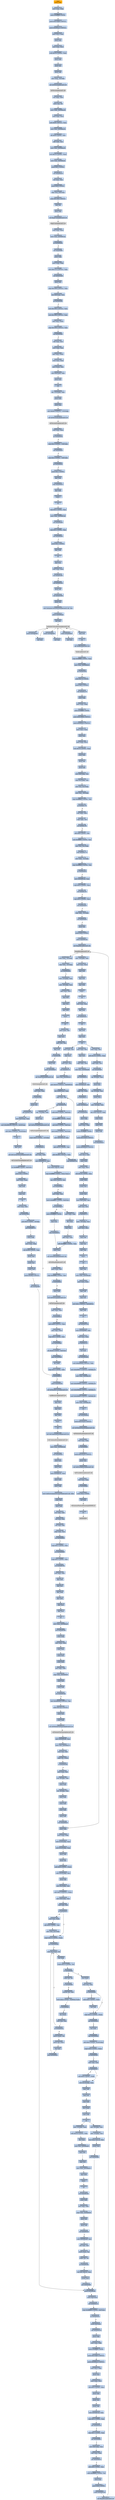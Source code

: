 digraph G {
node[shape=rectangle,style=filled,fillcolor=lightsteelblue,color=lightsteelblue]
bgcolor="transparent"
a0x00402b1apushl_ebp[label="start\npushl %ebp",color="lightgrey",fillcolor="orange"];
a0x00402b1bmovl_esp_ebp[label="0x00402b1b\nmovl %esp, %ebp"];
a0x00402b1dpushl_0xffffffffUINT8[label="0x00402b1d\npushl $0xffffffff<UINT8>"];
a0x00402b1fpushl_0x418f98UINT32[label="0x00402b1f\npushl $0x418f98<UINT32>"];
a0x00402b24pushl_0x406aacUINT32[label="0x00402b24\npushl $0x406aac<UINT32>"];
a0x00402b29movl_fs_0_eax[label="0x00402b29\nmovl %fs:0, %eax"];
a0x00402b2fpushl_eax[label="0x00402b2f\npushl %eax"];
a0x00402b30movl_esp_fs_0[label="0x00402b30\nmovl %esp, %fs:0"];
a0x00402b37subl_0x10UINT8_esp[label="0x00402b37\nsubl $0x10<UINT8>, %esp"];
a0x00402b3apushl_ebx[label="0x00402b3a\npushl %ebx"];
a0x00402b3bpushl_esi[label="0x00402b3b\npushl %esi"];
a0x00402b3cpushl_edi[label="0x00402b3c\npushl %edi"];
a0x00402b3dmovl_esp__24ebp_[label="0x00402b3d\nmovl %esp, -24(%ebp)"];
a0x00402b40call_GetVersion_kernel32_dll[label="0x00402b40\ncall GetVersion@kernel32.dll"];
GetVersion_kernel32_dll[label="GetVersion@kernel32.dll",color="lightgrey",fillcolor="lightgrey"];
a0x00402b46xorl_edx_edx[label="0x00402b46\nxorl %edx, %edx"];
a0x00402b48movb_ah_dl[label="0x00402b48\nmovb %ah, %dl"];
a0x00402b4amovl_edx_0x0048ea58[label="0x00402b4a\nmovl %edx, 0x0048ea58"];
a0x00402b50movl_eax_ecx[label="0x00402b50\nmovl %eax, %ecx"];
a0x00402b52andl_0xffUINT32_ecx[label="0x00402b52\nandl $0xff<UINT32>, %ecx"];
a0x00402b58movl_ecx_0x0048ea54[label="0x00402b58\nmovl %ecx, 0x0048ea54"];
a0x00402b5eshll_0x8UINT8_ecx[label="0x00402b5e\nshll $0x8<UINT8>, %ecx"];
a0x00402b61addl_edx_ecx[label="0x00402b61\naddl %edx, %ecx"];
a0x00402b63movl_ecx_0x0048ea50[label="0x00402b63\nmovl %ecx, 0x0048ea50"];
a0x00402b69shrl_0x10UINT8_eax[label="0x00402b69\nshrl $0x10<UINT8>, %eax"];
a0x00402b6cmovl_eax_0x0048ea4c[label="0x00402b6c\nmovl %eax, 0x0048ea4c"];
a0x00402b71pushl_0x1UINT8[label="0x00402b71\npushl $0x1<UINT8>"];
a0x00402b73call_0x00406a44[label="0x00402b73\ncall 0x00406a44"];
a0x00406a44xorl_eax_eax[label="0x00406a44\nxorl %eax, %eax"];
a0x00406a46pushl_0x0UINT8[label="0x00406a46\npushl $0x0<UINT8>"];
a0x00406a48cmpl_eax_0x8esp_[label="0x00406a48\ncmpl %eax, 0x8(%esp)"];
a0x00406a4cpushl_0x1000UINT32[label="0x00406a4c\npushl $0x1000<UINT32>"];
a0x00406a51sete_al[label="0x00406a51\nsete %al"];
a0x00406a54pushl_eax[label="0x00406a54\npushl %eax"];
a0x00406a55call_HeapCreate_kernel32_dll[label="0x00406a55\ncall HeapCreate@kernel32.dll"];
HeapCreate_kernel32_dll[label="HeapCreate@kernel32.dll",color="lightgrey",fillcolor="lightgrey"];
a0x00406a5btestl_eax_eax[label="0x00406a5b\ntestl %eax, %eax"];
a0x00406a5dmovl_eax_0x004902a4[label="0x00406a5d\nmovl %eax, 0x004902a4"];
a0x00406a62je_0x00406a9a[label="0x00406a62\nje 0x00406a9a"];
a0x00406a64call_0x004068fc[label="0x00406a64\ncall 0x004068fc"];
a0x004068fcpushl_ebp[label="0x004068fc\npushl %ebp"];
a0x004068fdmovl_esp_ebp[label="0x004068fd\nmovl %esp, %ebp"];
a0x004068ffmovl_0x122cUINT32_eax[label="0x004068ff\nmovl $0x122c<UINT32>, %eax"];
a0x00406904call_0x004044d0[label="0x00406904\ncall 0x004044d0"];
a0x004044d0pushl_ecx[label="0x004044d0\npushl %ecx"];
a0x004044d1cmpl_0x1000UINT32_eax[label="0x004044d1\ncmpl $0x1000<UINT32>, %eax"];
a0x004044d6leal_0x8esp__ecx[label="0x004044d6\nleal 0x8(%esp), %ecx"];
a0x004044dajb_0x004044f0[label="0x004044da\njb 0x004044f0"];
a0x004044dcsubl_0x1000UINT32_ecx[label="0x004044dc\nsubl $0x1000<UINT32>, %ecx"];
a0x004044e2subl_0x1000UINT32_eax[label="0x004044e2\nsubl $0x1000<UINT32>, %eax"];
a0x004044e7testl_eax_ecx_[label="0x004044e7\ntestl %eax, (%ecx)"];
a0x004044e9cmpl_0x1000UINT32_eax[label="0x004044e9\ncmpl $0x1000<UINT32>, %eax"];
a0x004044eejae_0x004044dc[label="0x004044ee\njae 0x004044dc"];
a0x004044f0subl_eax_ecx[label="0x004044f0\nsubl %eax, %ecx"];
a0x004044f2movl_esp_eax[label="0x004044f2\nmovl %esp, %eax"];
a0x004044f4testl_eax_ecx_[label="0x004044f4\ntestl %eax, (%ecx)"];
a0x004044f6movl_ecx_esp[label="0x004044f6\nmovl %ecx, %esp"];
a0x004044f8movl_eax__ecx[label="0x004044f8\nmovl (%eax), %ecx"];
a0x004044famovl_0x4eax__eax[label="0x004044fa\nmovl 0x4(%eax), %eax"];
a0x004044fdpushl_eax[label="0x004044fd\npushl %eax"];
a0x004044feret[label="0x004044fe\nret"];
a0x00406909leal__152ebp__eax[label="0x00406909\nleal -152(%ebp), %eax"];
a0x0040690fpushl_ebx[label="0x0040690f\npushl %ebx"];
a0x00406910pushl_eax[label="0x00406910\npushl %eax"];
a0x00406911movl_0x94UINT32__152ebp_[label="0x00406911\nmovl $0x94<UINT32>, -152(%ebp)"];
a0x0040691bcall_GetVersionExA_kernel32_dll[label="0x0040691b\ncall GetVersionExA@kernel32.dll"];
GetVersionExA_kernel32_dll[label="GetVersionExA@kernel32.dll",color="lightgrey",fillcolor="lightgrey"];
a0x00406921testl_eax_eax[label="0x00406921\ntestl %eax, %eax"];
a0x00406923je_0x0040693f[label="0x00406923\nje 0x0040693f"];
a0x00406925cmpl_0x2UINT8__136ebp_[label="0x00406925\ncmpl $0x2<UINT8>, -136(%ebp)"];
a0x0040692cjne_0x0040693f[label="0x0040692c\njne 0x0040693f"];
a0x0040692ecmpl_0x5UINT8__148ebp_[label="0x0040692e\ncmpl $0x5<UINT8>, -148(%ebp)"];
a0x00406935jb_0x0040693f[label="0x00406935\njb 0x0040693f"];
a0x00406937pushl_0x1UINT8[label="0x00406937\npushl $0x1<UINT8>"];
a0x00406939popl_eax[label="0x00406939\npopl %eax"];
a0x0040693ajmp_0x00406a41[label="0x0040693a\njmp 0x00406a41"];
a0x00406a41popl_ebx[label="0x00406a41\npopl %ebx"];
a0x00406a42leave_[label="0x00406a42\nleave "];
a0x00406a43ret[label="0x00406a43\nret"];
a0x00406a69cmpl_0x3UINT8_eax[label="0x00406a69\ncmpl $0x3<UINT8>, %eax"];
a0x00406a6cmovl_eax_0x004902a8[label="0x00406a6c\nmovl %eax, 0x004902a8"];
a0x00406a71jne_0x00406a80[label="0x00406a71\njne 0x00406a80"];
a0x00406a80cmpl_0x2UINT8_eax[label="0x00406a80\ncmpl $0x2<UINT8>, %eax"];
a0x00406a83jne_0x00406a9d[label="0x00406a83\njne 0x00406a9d"];
a0x00406a9dpushl_0x1UINT8[label="0x00406a9d\npushl $0x1<UINT8>"];
a0x00406a9fpopl_eax[label="0x00406a9f\npopl %eax"];
a0x00406aa0ret[label="0x00406aa0\nret"];
a0x00402b78popl_ecx[label="0x00402b78\npopl %ecx"];
a0x00402b79testl_eax_eax[label="0x00402b79\ntestl %eax, %eax"];
a0x00402b7bjne_0x00402b85[label="0x00402b7b\njne 0x00402b85"];
a0x00402b85call_0x004056ac[label="0x00402b85\ncall 0x004056ac"];
a0x004056acpushl_esi[label="0x004056ac\npushl %esi"];
a0x004056adcall_0x0040560d[label="0x004056ad\ncall 0x0040560d"];
a0x0040560dpushl_esi[label="0x0040560d\npushl %esi"];
a0x0040560emovl_InitializeCriticalSection_kernel32_dll_esi[label="0x0040560e\nmovl InitializeCriticalSection@kernel32.dll, %esi"];
a0x00405614pushl_0x00489aa4[label="0x00405614\npushl 0x00489aa4"];
a0x0040561acall_esi[label="0x0040561a\ncall %esi"];
InitializeCriticalSection_kernel32_dll[label="InitializeCriticalSection@kernel32.dll",color="lightgrey",fillcolor="lightgrey"];
a0x0040561cpushl_0x00489a94[label="0x0040561c\npushl 0x00489a94"];
a0x00405622call_esi[label="0x00405622\ncall %esi"];
a0x00405624pushl_0x00489a84[label="0x00405624\npushl 0x00489a84"];
a0x0040562acall_esi[label="0x0040562a\ncall %esi"];
a0x0040562cpushl_0x00489a64[label="0x0040562c\npushl 0x00489a64"];
a0x00405632call_esi[label="0x00405632\ncall %esi"];
a0x00405634popl_esi[label="0x00405634\npopl %esi"];
a0x00405635ret[label="0x00405635\nret"];
a0x004056b2call_TlsAlloc_kernel32_dll[label="0x004056b2\ncall TlsAlloc@kernel32.dll"];
TlsAlloc_kernel32_dll[label="TlsAlloc@kernel32.dll",color="lightgrey",fillcolor="lightgrey"];
a0x004056b8cmpl_0xffffffffUINT8_eax[label="0x004056b8\ncmpl $0xffffffff<UINT8>, %eax"];
a0x004056bbmovl_eax_0x00489b20[label="0x004056bb\nmovl %eax, 0x00489b20"];
a0x004056c0je_0x004056fc[label="0x004056c0\nje 0x004056fc"];
a0x004056c2pushl_0x74UINT8[label="0x004056c2\npushl $0x74<UINT8>"];
a0x004056c4pushl_0x1UINT8[label="0x004056c4\npushl $0x1<UINT8>"];
a0x004056c6call_0x0040a730[label="0x004056c6\ncall 0x0040a730"];
a0x0040a730pushl_ebp[label="0x0040a730\npushl %ebp"];
a0x0040a731movl_esp_ebp[label="0x0040a731\nmovl %esp, %ebp"];
a0x0040a733pushl_0xffffffffUINT8[label="0x0040a733\npushl $0xffffffff<UINT8>"];
a0x0040a735pushl_0x419648UINT32[label="0x0040a735\npushl $0x419648<UINT32>"];
a0x0040a73apushl_0x406aacUINT32[label="0x0040a73a\npushl $0x406aac<UINT32>"];
a0x0040a73fmovl_fs_0_eax[label="0x0040a73f\nmovl %fs:0, %eax"];
a0x0040a745pushl_eax[label="0x0040a745\npushl %eax"];
a0x0040a746movl_esp_fs_0[label="0x0040a746\nmovl %esp, %fs:0"];
a0x0040a74dsubl_0x18UINT8_esp[label="0x0040a74d\nsubl $0x18<UINT8>, %esp"];
a0x0040a750pushl_ebx[label="0x0040a750\npushl %ebx"];
a0x0040a751pushl_esi[label="0x0040a751\npushl %esi"];
a0x0040a752pushl_edi[label="0x0040a752\npushl %edi"];
a0x0040a753movl_0x8ebp__esi[label="0x0040a753\nmovl 0x8(%ebp), %esi"];
a0x0040a756imull_0xcebp__esi[label="0x0040a756\nimull 0xc(%ebp), %esi"];
a0x0040a75amovl_esi_0xcebp_[label="0x0040a75a\nmovl %esi, 0xc(%ebp)"];
a0x0040a75dmovl_esi__28ebp_[label="0x0040a75d\nmovl %esi, -28(%ebp)"];
a0x0040a760cmpl_0xffffffe0UINT8_esi[label="0x0040a760\ncmpl $0xffffffe0<UINT8>, %esi"];
a0x0040a763ja_0x0040a779[label="0x0040a763\nja 0x0040a779"];
a0x0040a765xorl_ebx_ebx[label="0x0040a765\nxorl %ebx, %ebx"];
a0x0040a767cmpl_ebx_esi[label="0x0040a767\ncmpl %ebx, %esi"];
a0x0040a769jne_0x0040a76e[label="0x0040a769\njne 0x0040a76e"];
a0x0040a76eaddl_0xfUINT8_esi[label="0x0040a76e\naddl $0xf<UINT8>, %esi"];
a0x0040a771andl_0xfffffff0UINT8_esi[label="0x0040a771\nandl $0xfffffff0<UINT8>, %esi"];
a0x0040a774movl_esi_0xcebp_[label="0x0040a774\nmovl %esi, 0xc(%ebp)"];
a0x0040a777jmp_0x0040a77b[label="0x0040a777\njmp 0x0040a77b"];
a0x0040a77bmovl_ebx__32ebp_[label="0x0040a77b\nmovl %ebx, -32(%ebp)"];
a0x0040a77ecmpl_0xffffffe0UINT8_esi[label="0x0040a77e\ncmpl $0xffffffe0<UINT8>, %esi"];
a0x0040a781ja_0x0040a82f[label="0x0040a781\nja 0x0040a82f"];
a0x0040a787movl_0x004902a8_eax[label="0x0040a787\nmovl 0x004902a8, %eax"];
a0x0040a78ccmpl_0x3UINT8_eax[label="0x0040a78c\ncmpl $0x3<UINT8>, %eax"];
a0x0040a78fjne_0x0040a7d2[label="0x0040a78f\njne 0x0040a7d2"];
a0x0040a7d2cmpl_0x2UINT8_eax[label="0x0040a7d2\ncmpl $0x2<UINT8>, %eax"];
a0x0040a7d5jne_0x0040a818[label="0x0040a7d5\njne 0x0040a818"];
a0x0040a818cmpl_ebx__32ebp_[label="0x0040a818\ncmpl %ebx, -32(%ebp)"];
a0x0040a81bjne_0x0040a85b[label="0x0040a81b\njne 0x0040a85b"];
a0x0040a81dpushl_esi[label="0x0040a81d\npushl %esi"];
a0x0040a81epushl_0x8UINT8[label="0x0040a81e\npushl $0x8<UINT8>"];
a0x0040a820pushl_0x004902a4[label="0x0040a820\npushl 0x004902a4"];
a0x0040a826call_HeapAlloc_kernel32_dll[label="0x0040a826\ncall HeapAlloc@kernel32.dll"];
HeapAlloc_kernel32_dll[label="HeapAlloc@kernel32.dll",color="lightgrey",fillcolor="lightgrey"];
a0x0040a82cmovl_eax__32ebp_[label="0x0040a82c\nmovl %eax, -32(%ebp)"];
a0x0040a82fcmpl_ebx__32ebp_[label="0x0040a82f\ncmpl %ebx, -32(%ebp)"];
a0x0040a832jne_0x0040a85b[label="0x0040a832\njne 0x0040a85b"];
a0x0040a85bmovl__32ebp__eax[label="0x0040a85b\nmovl -32(%ebp), %eax"];
a0x0040a85emovl__16ebp__ecx[label="0x0040a85e\nmovl -16(%ebp), %ecx"];
a0x0040a861movl_ecx_fs_0[label="0x0040a861\nmovl %ecx, %fs:0"];
a0x0040a868popl_edi[label="0x0040a868\npopl %edi"];
a0x0040a869popl_esi[label="0x0040a869\npopl %esi"];
a0x0040a86apopl_ebx[label="0x0040a86a\npopl %ebx"];
a0x0040a86bleave_[label="0x0040a86b\nleave "];
a0x0040a86cret[label="0x0040a86c\nret"];
a0x004056cbmovl_eax_esi[label="0x004056cb\nmovl %eax, %esi"];
a0x004056cdpopl_ecx[label="0x004056cd\npopl %ecx"];
a0x004056cetestl_esi_esi[label="0x004056ce\ntestl %esi, %esi"];
a0x004056d0popl_ecx[label="0x004056d0\npopl %ecx"];
a0x004056d1je_0x004056fc[label="0x004056d1\nje 0x004056fc"];
a0x004056d3pushl_esi[label="0x004056d3\npushl %esi"];
a0x004056d4pushl_0x00489b20[label="0x004056d4\npushl 0x00489b20"];
a0x004056dacall_TlsSetValue_kernel32_dll[label="0x004056da\ncall TlsSetValue@kernel32.dll"];
TlsSetValue_kernel32_dll[label="TlsSetValue@kernel32.dll",color="lightgrey",fillcolor="lightgrey"];
a0x004056e0testl_eax_eax[label="0x004056e0\ntestl %eax, %eax"];
a0x004056e2je_0x004056fc[label="0x004056e2\nje 0x004056fc"];
a0x004056e4pushl_esi[label="0x004056e4\npushl %esi"];
a0x004056e5call_0x00405700[label="0x004056e5\ncall 0x00405700"];
a0x00405700movl_0x4esp__eax[label="0x00405700\nmovl 0x4(%esp), %eax"];
a0x00405704movl_0x489b38UINT32_0x50eax_[label="0x00405704\nmovl $0x489b38<UINT32>, 0x50(%eax)"];
a0x0040570bmovl_0x1UINT32_0x14eax_[label="0x0040570b\nmovl $0x1<UINT32>, 0x14(%eax)"];
a0x00405712ret[label="0x00405712\nret"];
a0x004056eapopl_ecx[label="0x004056ea\npopl %ecx"];
a0x004056ebcall_GetCurrentThreadId_kernel32_dll[label="0x004056eb\ncall GetCurrentThreadId@kernel32.dll"];
GetCurrentThreadId_kernel32_dll[label="GetCurrentThreadId@kernel32.dll",color="lightgrey",fillcolor="lightgrey"];
a0x004056f1orl_0xffffffffUINT8_0x4esi_[label="0x004056f1\norl $0xffffffff<UINT8>, 0x4(%esi)"];
a0x004056f5pushl_0x1UINT8[label="0x004056f5\npushl $0x1<UINT8>"];
a0x004056f7movl_eax_esi_[label="0x004056f7\nmovl %eax, (%esi)"];
a0x004056f9popl_eax[label="0x004056f9\npopl %eax"];
a0x004056fapopl_esi[label="0x004056fa\npopl %esi"];
a0x004056fbret[label="0x004056fb\nret"];
a0x00402b8atestl_eax_eax[label="0x00402b8a\ntestl %eax, %eax"];
a0x00402b8cjne_0x00402b96[label="0x00402b8c\njne 0x00402b96"];
a0x00402b96andl_0x0UINT8__4ebp_[label="0x00402b96\nandl $0x0<UINT8>, -4(%ebp)"];
a0x00402b9acall_0x00406713[label="0x00402b9a\ncall 0x00406713"];
a0x00406713pushl_ebp[label="0x00406713\npushl %ebp"];
a0x00406714movl_esp_ebp[label="0x00406714\nmovl %esp, %ebp"];
a0x00406716subl_0x48UINT8_esp[label="0x00406716\nsubl $0x48<UINT8>, %esp"];
a0x00406719pushl_ebx[label="0x00406719\npushl %ebx"];
a0x0040671apushl_esi[label="0x0040671a\npushl %esi"];
a0x0040671bpushl_edi[label="0x0040671b\npushl %edi"];
a0x0040671cpushl_0x480UINT32[label="0x0040671c\npushl $0x480<UINT32>"];
a0x00406721call_0x004044ff[label="0x00406721\ncall 0x004044ff"];
a0x004044ffpushl_0x0048ec6c[label="0x004044ff\npushl 0x0048ec6c"];
a0x00404505pushl_0x8esp_[label="0x00404505\npushl 0x8(%esp)"];
a0x00404509call_0x00404511[label="0x00404509\ncall 0x00404511"];
a0x00404511cmpl_0xffffffe0UINT8_0x4esp_[label="0x00404511\ncmpl $0xffffffe0<UINT8>, 0x4(%esp)"];
a0x00404516ja_0x0040453a[label="0x00404516\nja 0x0040453a"];
a0x00404518pushl_0x4esp_[label="0x00404518\npushl 0x4(%esp)"];
a0x0040451ccall_0x0040453d[label="0x0040451c\ncall 0x0040453d"];
a0x0040453dpushl_ebp[label="0x0040453d\npushl %ebp"];
a0x0040453emovl_esp_ebp[label="0x0040453e\nmovl %esp, %ebp"];
a0x00404540pushl_0xffffffffUINT8[label="0x00404540\npushl $0xffffffff<UINT8>"];
a0x00404542pushl_0x418fb0UINT32[label="0x00404542\npushl $0x418fb0<UINT32>"];
a0x00404547pushl_0x406aacUINT32[label="0x00404547\npushl $0x406aac<UINT32>"];
a0x0040454cmovl_fs_0_eax[label="0x0040454c\nmovl %fs:0, %eax"];
a0x00404552pushl_eax[label="0x00404552\npushl %eax"];
a0x00404553movl_esp_fs_0[label="0x00404553\nmovl %esp, %fs:0"];
a0x0040455asubl_0xcUINT8_esp[label="0x0040455a\nsubl $0xc<UINT8>, %esp"];
a0x0040455dpushl_ebx[label="0x0040455d\npushl %ebx"];
a0x0040455epushl_esi[label="0x0040455e\npushl %esi"];
a0x0040455fpushl_edi[label="0x0040455f\npushl %edi"];
a0x00404560movl_0x004902a8_eax[label="0x00404560\nmovl 0x004902a8, %eax"];
a0x00404565cmpl_0x3UINT8_eax[label="0x00404565\ncmpl $0x3<UINT8>, %eax"];
a0x00404568jne_0x004045ad[label="0x00404568\njne 0x004045ad"];
a0x004045adcmpl_0x2UINT8_eax[label="0x004045ad\ncmpl $0x2<UINT8>, %eax"];
a0x004045b0jne_0x0040460c[label="0x004045b0\njne 0x0040460c"];
a0x0040460cmovl_0x8ebp__eax[label="0x0040460c\nmovl 0x8(%ebp), %eax"];
a0x0040460ftestl_eax_eax[label="0x0040460f\ntestl %eax, %eax"];
a0x00404611jne_0x00404616[label="0x00404611\njne 0x00404616"];
a0x00404616addl_0xfUINT8_eax[label="0x00404616\naddl $0xf<UINT8>, %eax"];
a0x00404619andb_0xfffffff0UINT8_al[label="0x00404619\nandb $0xfffffff0<UINT8>, %al"];
a0x0040461bpushl_eax[label="0x0040461b\npushl %eax"];
a0x0040461cpushl_0x0UINT8[label="0x0040461c\npushl $0x0<UINT8>"];
a0x0040461epushl_0x004902a4[label="0x0040461e\npushl 0x004902a4"];
a0x00404624call_HeapAlloc_kernel32_dll[label="0x00404624\ncall HeapAlloc@kernel32.dll"];
a0x0040462amovl__16ebp__ecx[label="0x0040462a\nmovl -16(%ebp), %ecx"];
a0x0040462dmovl_ecx_fs_0[label="0x0040462d\nmovl %ecx, %fs:0"];
a0x00404634popl_edi[label="0x00404634\npopl %edi"];
a0x00404635popl_esi[label="0x00404635\npopl %esi"];
a0x00404636popl_ebx[label="0x00404636\npopl %ebx"];
a0x00404637leave_[label="0x00404637\nleave "];
a0x00404638ret[label="0x00404638\nret"];
a0x00404521testl_eax_eax[label="0x00404521\ntestl %eax, %eax"];
a0x00404523popl_ecx[label="0x00404523\npopl %ecx"];
a0x00404524jne_0x0040453c[label="0x00404524\njne 0x0040453c"];
a0x0040453cret[label="0x0040453c\nret"];
a0x0040450epopl_ecx[label="0x0040450e\npopl %ecx"];
a0x0040450fpopl_ecx[label="0x0040450f\npopl %ecx"];
a0x00404510ret[label="0x00404510\nret"];
a0x00406726movl_eax_esi[label="0x00406726\nmovl %eax, %esi"];
a0x00406728popl_ecx[label="0x00406728\npopl %ecx"];
a0x00406729testl_esi_esi[label="0x00406729\ntestl %esi, %esi"];
a0x0040672bjne_0x00406735[label="0x0040672b\njne 0x00406735"];
a0x00406735movl_esi_0x004902c0[label="0x00406735\nmovl %esi, 0x004902c0"];
a0x0040673bmovl_0x20UINT32_0x004903c0[label="0x0040673b\nmovl $0x20<UINT32>, 0x004903c0"];
a0x00406745leal_0x480esi__eax[label="0x00406745\nleal 0x480(%esi), %eax"];
a0x0040674bcmpl_eax_esi[label="0x0040674b\ncmpl %eax, %esi"];
a0x0040674djae_0x0040676d[label="0x0040674d\njae 0x0040676d"];
a0x0040674fandb_0x0UINT8_0x4esi_[label="0x0040674f\nandb $0x0<UINT8>, 0x4(%esi)"];
a0x00406753orl_0xffffffffUINT8_esi_[label="0x00406753\norl $0xffffffff<UINT8>, (%esi)"];
a0x00406756andl_0x0UINT8_0x8esi_[label="0x00406756\nandl $0x0<UINT8>, 0x8(%esi)"];
a0x0040675amovb_0xaUINT8_0x5esi_[label="0x0040675a\nmovb $0xa<UINT8>, 0x5(%esi)"];
a0x0040675emovl_0x004902c0_eax[label="0x0040675e\nmovl 0x004902c0, %eax"];
a0x00406763addl_0x24UINT8_esi[label="0x00406763\naddl $0x24<UINT8>, %esi"];
a0x00406766addl_0x480UINT32_eax[label="0x00406766\naddl $0x480<UINT32>, %eax"];
a0x0040676bjmp_0x0040674b[label="0x0040676b\njmp 0x0040674b"];
a0x0040676dleal__72ebp__eax[label="0x0040676d\nleal -72(%ebp), %eax"];
a0x00406770pushl_eax[label="0x00406770\npushl %eax"];
a0x00406771call_GetStartupInfoA_kernel32_dll[label="0x00406771\ncall GetStartupInfoA@kernel32.dll"];
GetStartupInfoA_kernel32_dll[label="GetStartupInfoA@kernel32.dll",color="lightgrey",fillcolor="lightgrey"];
a0x00406777cmpw_0x0UINT8__22ebp_[label="0x00406777\ncmpw $0x0<UINT8>, -22(%ebp)"];
a0x0040677cje_0x00406853[label="0x0040677c\nje 0x00406853"];
a0x00406853xorl_ebx_ebx[label="0x00406853\nxorl %ebx, %ebx"];
a0x00406855movl_0x004902c0_ecx[label="0x00406855\nmovl 0x004902c0, %ecx"];
a0x0040685bleal_ebxebx8__eax[label="0x0040685b\nleal (%ebx,%ebx,8), %eax"];
a0x0040685ecmpl_0xffffffffUINT8_ecxeax4_[label="0x0040685e\ncmpl $0xffffffff<UINT8>, (%ecx,%eax,4)"];
a0x00406862leal_ecxeax4__esi[label="0x00406862\nleal (%ecx,%eax,4), %esi"];
a0x00406865jne_0x004068b4[label="0x00406865\njne 0x004068b4"];
a0x00406867testl_ebx_ebx[label="0x00406867\ntestl %ebx, %ebx"];
a0x00406869movb_0xffffff81UINT8_0x4esi_[label="0x00406869\nmovb $0xffffff81<UINT8>, 0x4(%esi)"];
a0x0040686djne_0x00406874[label="0x0040686d\njne 0x00406874"];
a0x0040686fpushl_0xfffffff6UINT8[label="0x0040686f\npushl $0xfffffff6<UINT8>"];
a0x00406871popl_eax[label="0x00406871\npopl %eax"];
a0x00406872jmp_0x0040687e[label="0x00406872\njmp 0x0040687e"];
a0x0040687epushl_eax[label="0x0040687e\npushl %eax"];
a0x0040687fcall_GetStdHandle_kernel32_dll[label="0x0040687f\ncall GetStdHandle@kernel32.dll"];
GetStdHandle_kernel32_dll[label="GetStdHandle@kernel32.dll",color="lightgrey",fillcolor="lightgrey"];
a0x00406885movl_eax_edi[label="0x00406885\nmovl %eax, %edi"];
a0x00406887cmpl_0xffffffffUINT8_edi[label="0x00406887\ncmpl $0xffffffff<UINT8>, %edi"];
a0x0040688aje_0x004068a3[label="0x0040688a\nje 0x004068a3"];
a0x0040688cpushl_edi[label="0x0040688c\npushl %edi"];
a0x0040688dcall_GetFileType_kernel32_dll[label="0x0040688d\ncall GetFileType@kernel32.dll"];
GetFileType_kernel32_dll[label="GetFileType@kernel32.dll",color="lightgrey",fillcolor="lightgrey"];
a0x00406893testl_eax_eax[label="0x00406893\ntestl %eax, %eax"];
a0x00406895je_0x004068a3[label="0x00406895\nje 0x004068a3"];
a0x00406897andl_0xffUINT32_eax[label="0x00406897\nandl $0xff<UINT32>, %eax"];
a0x0040689cmovl_edi_esi_[label="0x0040689c\nmovl %edi, (%esi)"];
a0x0040689ecmpl_0x2UINT8_eax[label="0x0040689e\ncmpl $0x2<UINT8>, %eax"];
a0x004068a1jne_0x004068a9[label="0x004068a1\njne 0x004068a9"];
a0x004068a3orb_0x40UINT8_0x4esi_[label="0x004068a3\norb $0x40<UINT8>, 0x4(%esi)"];
a0x004068a7jmp_0x004068b8[label="0x004068a7\njmp 0x004068b8"];
a0x004068b8incl_ebx[label="0x004068b8\nincl %ebx"];
a0x004068b9cmpl_0x3UINT8_ebx[label="0x004068b9\ncmpl $0x3<UINT8>, %ebx"];
a0x004068bcjl_0x00406855[label="0x004068bc\njl 0x00406855"];
a0x00406874movl_ebx_eax[label="0x00406874\nmovl %ebx, %eax"];
a0x00406876decl_eax[label="0x00406876\ndecl %eax"];
a0x00406877negl_eax[label="0x00406877\nnegl %eax"];
a0x00406879sbbl_eax_eax[label="0x00406879\nsbbl %eax, %eax"];
a0x0040687baddl_0xfffffff5UINT8_eax[label="0x0040687b\naddl $0xfffffff5<UINT8>, %eax"];
a0x004068bepushl_0x004903c0[label="0x004068be\npushl 0x004903c0"];
a0x004068c4call_SetHandleCount_kernel32_dll[label="0x004068c4\ncall SetHandleCount@kernel32.dll"];
LockResource_kernel32_dll[label="LockResource@kernel32.dll",color="lightgrey",fillcolor="lightgrey"];
a0x004068capopl_edi[label="0x004068ca\npopl %edi"];
a0x004068cbpopl_esi[label="0x004068cb\npopl %esi"];
a0x004068ccpopl_ebx[label="0x004068cc\npopl %ebx"];
a0x004068cdleave_[label="0x004068cd\nleave "];
a0x004068ceret[label="0x004068ce\nret"];
a0x00402b9fcall_GetCommandLineA_kernel32_dll[label="0x00402b9f\ncall GetCommandLineA@kernel32.dll"];
GetCommandLineA_kernel32_dll[label="GetCommandLineA@kernel32.dll",color="lightgrey",fillcolor="lightgrey"];
a0x00402ba5movl_eax_0x004905e8[label="0x00402ba5\nmovl %eax, 0x004905e8"];
a0x00402baacall_0x004065e1[label="0x00402baa\ncall 0x004065e1"];
a0x004065e1pushl_ecx[label="0x004065e1\npushl %ecx"];
a0x004065e2pushl_ecx[label="0x004065e2\npushl %ecx"];
a0x004065e3movl_0x0048ec4c_eax[label="0x004065e3\nmovl 0x0048ec4c, %eax"];
a0x004065e8pushl_ebx[label="0x004065e8\npushl %ebx"];
a0x004065e9pushl_ebp[label="0x004065e9\npushl %ebp"];
a0x004065eamovl_GetEnvironmentStringsW_kernel32_dll_ebp[label="0x004065ea\nmovl GetEnvironmentStringsW@kernel32.dll, %ebp"];
a0x004065f0pushl_esi[label="0x004065f0\npushl %esi"];
a0x004065f1pushl_edi[label="0x004065f1\npushl %edi"];
a0x004065f2xorl_ebx_ebx[label="0x004065f2\nxorl %ebx, %ebx"];
a0x004065f4xorl_esi_esi[label="0x004065f4\nxorl %esi, %esi"];
a0x004065f6xorl_edi_edi[label="0x004065f6\nxorl %edi, %edi"];
a0x004065f8cmpl_ebx_eax[label="0x004065f8\ncmpl %ebx, %eax"];
a0x004065fajne_0x0040662f[label="0x004065fa\njne 0x0040662f"];
a0x0040662fcmpl_0x1UINT8_eax[label="0x0040662f\ncmpl $0x1<UINT8>, %eax"];
a0x00406632jne_0x004066b9[label="0x00406632\njne 0x004066b9"];
a0x004066b9cmpl_0x2UINT8_eax[label="0x004066b9\ncmpl $0x2<UINT8>, %eax"];
a0x004066bcjne_0x0040670a[label="0x004066bc\njne 0x0040670a"];
a0x0040670axorl_eax_eax[label="0x0040670a\nxorl %eax, %eax"];
a0x0040670cpopl_edi[label="0x0040670c\npopl %edi"];
a0x0040670dpopl_esi[label="0x0040670d\npopl %esi"];
a0x0040670epopl_ebp[label="0x0040670e\npopl %ebp"];
a0x0040670fpopl_ebx[label="0x0040670f\npopl %ebx"];
a0x00406710popl_ecx[label="0x00406710\npopl %ecx"];
a0x00406711popl_ecx[label="0x00406711\npopl %ecx"];
a0x00406712ret[label="0x00406712\nret"];
a0x00402bafmovl_eax_0x0048eaa8[label="0x00402baf\nmovl %eax, 0x0048eaa8"];
a0x00402bb4call_0x00406394[label="0x00402bb4\ncall 0x00406394"];
a0x00406394pushl_ebp[label="0x00406394\npushl %ebp"];
a0x00406395movl_esp_ebp[label="0x00406395\nmovl %esp, %ebp"];
a0x00406397pushl_ecx[label="0x00406397\npushl %ecx"];
a0x00406398pushl_ecx[label="0x00406398\npushl %ecx"];
a0x00406399pushl_ebx[label="0x00406399\npushl %ebx"];
a0x0040639axorl_ebx_ebx[label="0x0040639a\nxorl %ebx, %ebx"];
a0x0040639ccmpl_ebx_0x004905f0[label="0x0040639c\ncmpl %ebx, 0x004905f0"];
a0x004063a2pushl_esi[label="0x004063a2\npushl %esi"];
a0x004063a3pushl_edi[label="0x004063a3\npushl %edi"];
a0x004063a4jne_0x004063ab[label="0x004063a4\njne 0x004063ab"];
a0x004063abmovl_0x48eb48UINT32_esi[label="0x004063ab\nmovl $0x48eb48<UINT32>, %esi"];
a0x004063b0pushl_0x104UINT32[label="0x004063b0\npushl $0x104<UINT32>"];
a0x004063b5pushl_esi[label="0x004063b5\npushl %esi"];
a0x004063b6pushl_ebx[label="0x004063b6\npushl %ebx"];
a0x004063b7call_GetModuleFileNameA_kernel32_dll[label="0x004063b7\ncall GetModuleFileNameA@kernel32.dll"];
GetModuleFileNameA_kernel32_dll[label="GetModuleFileNameA@kernel32.dll",color="lightgrey",fillcolor="lightgrey"];
a0x004063bdmovl_0x004905e8_eax[label="0x004063bd\nmovl 0x004905e8, %eax"];
a0x004063c2movl_esi_0x0048ea78[label="0x004063c2\nmovl %esi, 0x0048ea78"];
a0x004063c8movl_esi_edi[label="0x004063c8\nmovl %esi, %edi"];
a0x004063cacmpb_bl_eax_[label="0x004063ca\ncmpb %bl, (%eax)"];
a0x004063ccje_0x004063d0[label="0x004063cc\nje 0x004063d0"];
a0x004063cemovl_eax_edi[label="0x004063ce\nmovl %eax, %edi"];
a0x004063d0leal__8ebp__eax[label="0x004063d0\nleal -8(%ebp), %eax"];
a0x004063d3pushl_eax[label="0x004063d3\npushl %eax"];
a0x004063d4leal__4ebp__eax[label="0x004063d4\nleal -4(%ebp), %eax"];
a0x004063d7pushl_eax[label="0x004063d7\npushl %eax"];
a0x004063d8pushl_ebx[label="0x004063d8\npushl %ebx"];
a0x004063d9pushl_ebx[label="0x004063d9\npushl %ebx"];
a0x004063dapushl_edi[label="0x004063da\npushl %edi"];
a0x004063dbcall_0x0040642d[label="0x004063db\ncall 0x0040642d"];
a0x0040642dpushl_ebp[label="0x0040642d\npushl %ebp"];
a0x0040642emovl_esp_ebp[label="0x0040642e\nmovl %esp, %ebp"];
a0x00406430movl_0x18ebp__ecx[label="0x00406430\nmovl 0x18(%ebp), %ecx"];
a0x00406433movl_0x14ebp__eax[label="0x00406433\nmovl 0x14(%ebp), %eax"];
a0x00406436pushl_ebx[label="0x00406436\npushl %ebx"];
a0x00406437pushl_esi[label="0x00406437\npushl %esi"];
a0x00406438andl_0x0UINT8_ecx_[label="0x00406438\nandl $0x0<UINT8>, (%ecx)"];
a0x0040643bmovl_0x10ebp__esi[label="0x0040643b\nmovl 0x10(%ebp), %esi"];
a0x0040643epushl_edi[label="0x0040643e\npushl %edi"];
a0x0040643fmovl_0xcebp__edi[label="0x0040643f\nmovl 0xc(%ebp), %edi"];
a0x00406442movl_0x1UINT32_eax_[label="0x00406442\nmovl $0x1<UINT32>, (%eax)"];
a0x00406448movl_0x8ebp__eax[label="0x00406448\nmovl 0x8(%ebp), %eax"];
a0x0040644btestl_edi_edi[label="0x0040644b\ntestl %edi, %edi"];
a0x0040644dje_0x00406457[label="0x0040644d\nje 0x00406457"];
a0x00406457cmpb_0x22UINT8_eax_[label="0x00406457\ncmpb $0x22<UINT8>, (%eax)"];
a0x0040645ajne_0x004064a0[label="0x0040645a\njne 0x004064a0"];
a0x0040645cmovb_0x1eax__dl[label="0x0040645c\nmovb 0x1(%eax), %dl"];
a0x0040645fincl_eax[label="0x0040645f\nincl %eax"];
a0x00406460cmpb_0x22UINT8_dl[label="0x00406460\ncmpb $0x22<UINT8>, %dl"];
a0x00406463je_0x0040648e[label="0x00406463\nje 0x0040648e"];
a0x00406465testb_dl_dl[label="0x00406465\ntestb %dl, %dl"];
a0x00406467je_0x0040648e[label="0x00406467\nje 0x0040648e"];
a0x00406469movzbl_dl_edx[label="0x00406469\nmovzbl %dl, %edx"];
a0x0040646ctestb_0x4UINT8_0x4904e1edx_[label="0x0040646c\ntestb $0x4<UINT8>, 0x4904e1(%edx)"];
a0x00406473je_0x00406481[label="0x00406473\nje 0x00406481"];
a0x00406481incl_ecx_[label="0x00406481\nincl (%ecx)"];
a0x00406483testl_esi_esi[label="0x00406483\ntestl %esi, %esi"];
a0x00406485je_0x0040645c[label="0x00406485\nje 0x0040645c"];
a0x0040648eincl_ecx_[label="0x0040648e\nincl (%ecx)"];
a0x00406490testl_esi_esi[label="0x00406490\ntestl %esi, %esi"];
a0x00406492je_0x00406498[label="0x00406492\nje 0x00406498"];
a0x00406498cmpb_0x22UINT8_eax_[label="0x00406498\ncmpb $0x22<UINT8>, (%eax)"];
a0x0040649bjne_0x004064e3[label="0x0040649b\njne 0x004064e3"];
a0x0040649dincl_eax[label="0x0040649d\nincl %eax"];
a0x0040649ejmp_0x004064e3[label="0x0040649e\njmp 0x004064e3"];
a0x004064e3andl_0x0UINT8_0x18ebp_[label="0x004064e3\nandl $0x0<UINT8>, 0x18(%ebp)"];
a0x004064e7cmpb_0x0UINT8_eax_[label="0x004064e7\ncmpb $0x0<UINT8>, (%eax)"];
a0x004064eaje_0x004065d0[label="0x004064ea\nje 0x004065d0"];
a0x004065d0testl_edi_edi[label="0x004065d0\ntestl %edi, %edi"];
a0x004065d2je_0x004065d7[label="0x004065d2\nje 0x004065d7"];
a0x004065d7movl_0x14ebp__eax[label="0x004065d7\nmovl 0x14(%ebp), %eax"];
a0x004065dapopl_edi[label="0x004065da\npopl %edi"];
a0x004065dbpopl_esi[label="0x004065db\npopl %esi"];
a0x004065dcpopl_ebx[label="0x004065dc\npopl %ebx"];
a0x004065ddincl_eax_[label="0x004065dd\nincl (%eax)"];
a0x004065dfpopl_ebp[label="0x004065df\npopl %ebp"];
a0x004065e0ret[label="0x004065e0\nret"];
a0x004063e0movl__8ebp__eax[label="0x004063e0\nmovl -8(%ebp), %eax"];
a0x004063e3movl__4ebp__ecx[label="0x004063e3\nmovl -4(%ebp), %ecx"];
a0x004063e6leal_eaxecx4__eax[label="0x004063e6\nleal (%eax,%ecx,4), %eax"];
a0x004063e9pushl_eax[label="0x004063e9\npushl %eax"];
a0x004063eacall_0x004044ff[label="0x004063ea\ncall 0x004044ff"];
a0x004063efmovl_eax_esi[label="0x004063ef\nmovl %eax, %esi"];
a0x004063f1addl_0x18UINT8_esp[label="0x004063f1\naddl $0x18<UINT8>, %esp"];
a0x004063f4cmpl_ebx_esi[label="0x004063f4\ncmpl %ebx, %esi"];
a0x004063f6jne_0x00406400[label="0x004063f6\njne 0x00406400"];
a0x00406400leal__8ebp__eax[label="0x00406400\nleal -8(%ebp), %eax"];
a0x00406403pushl_eax[label="0x00406403\npushl %eax"];
a0x00406404leal__4ebp__eax[label="0x00406404\nleal -4(%ebp), %eax"];
a0x00406407pushl_eax[label="0x00406407\npushl %eax"];
a0x00406408movl__4ebp__eax[label="0x00406408\nmovl -4(%ebp), %eax"];
a0x0040640bleal_esieax4__eax[label="0x0040640b\nleal (%esi,%eax,4), %eax"];
a0x0040640epushl_eax[label="0x0040640e\npushl %eax"];
a0x0040640fpushl_esi[label="0x0040640f\npushl %esi"];
a0x00406410pushl_edi[label="0x00406410\npushl %edi"];
a0x00406411call_0x0040642d[label="0x00406411\ncall 0x0040642d"];
a0x0040644fmovl_esi_edi_[label="0x0040644f\nmovl %esi, (%edi)"];
a0x00406451addl_0x4UINT8_edi[label="0x00406451\naddl $0x4<UINT8>, %edi"];
a0x00406454movl_edi_0xcebp_[label="0x00406454\nmovl %edi, 0xc(%ebp)"];
a0x00406487movb_eax__dl[label="0x00406487\nmovb (%eax), %dl"];
a0x00406489movb_dl_esi_[label="0x00406489\nmovb %dl, (%esi)"];
a0x0040648bincl_esi[label="0x0040648b\nincl %esi"];
a0x0040648cjmp_0x0040645c[label="0x0040648c\njmp 0x0040645c"];
a0x00406494andb_0x0UINT8_esi_[label="0x00406494\nandb $0x0<UINT8>, (%esi)"];
a0x00406497incl_esi[label="0x00406497\nincl %esi"];
a0x004065d4andl_0x0UINT8_edi_[label="0x004065d4\nandl $0x0<UINT8>, (%edi)"];
a0x00406416movl__4ebp__eax[label="0x00406416\nmovl -4(%ebp), %eax"];
a0x00406419addl_0x14UINT8_esp[label="0x00406419\naddl $0x14<UINT8>, %esp"];
a0x0040641cdecl_eax[label="0x0040641c\ndecl %eax"];
a0x0040641dmovl_esi_0x0048ea60[label="0x0040641d\nmovl %esi, 0x0048ea60"];
a0x00406423popl_edi[label="0x00406423\npopl %edi"];
a0x00406424popl_esi[label="0x00406424\npopl %esi"];
a0x00406425movl_eax_0x0048ea5c[label="0x00406425\nmovl %eax, 0x0048ea5c"];
a0x0040642apopl_ebx[label="0x0040642a\npopl %ebx"];
a0x0040642bleave_[label="0x0040642b\nleave "];
a0x0040642cret[label="0x0040642c\nret"];
a0x00402bb9call_0x004062db[label="0x00402bb9\ncall 0x004062db"];
a0x004062dbpushl_ebx[label="0x004062db\npushl %ebx"];
a0x004062dcxorl_ebx_ebx[label="0x004062dc\nxorl %ebx, %ebx"];
a0x004062decmpl_ebx_0x004905f0[label="0x004062de\ncmpl %ebx, 0x004905f0"];
a0x004062e4pushl_esi[label="0x004062e4\npushl %esi"];
a0x004062e5pushl_edi[label="0x004062e5\npushl %edi"];
a0x004062e6jne_0x004062ed[label="0x004062e6\njne 0x004062ed"];
a0x004062edmovl_0x0048eaa8_esi[label="0x004062ed\nmovl 0x0048eaa8, %esi"];
a0x004062f3xorl_edi_edi[label="0x004062f3\nxorl %edi, %edi"];
a0x004062f5movb_esi__al[label="0x004062f5\nmovb (%esi), %al"];
a0x004062f7cmpb_bl_al[label="0x004062f7\ncmpb %bl, %al"];
a0x004062f9je_0x0040630d[label="0x004062f9\nje 0x0040630d"];
a0x0040630dleal_0x4edi4__eax[label="0x0040630d\nleal 0x4(,%edi,4), %eax"];
a0x00406314pushl_eax[label="0x00406314\npushl %eax"];
a0x00406315call_0x004044ff[label="0x00406315\ncall 0x004044ff"];
a0x0040631amovl_eax_esi[label="0x0040631a\nmovl %eax, %esi"];
a0x0040631cpopl_ecx[label="0x0040631c\npopl %ecx"];
a0x0040631dcmpl_ebx_esi[label="0x0040631d\ncmpl %ebx, %esi"];
a0x0040631fmovl_esi_0x0048ea68[label="0x0040631f\nmovl %esi, 0x0048ea68"];
a0x00406325jne_0x0040632f[label="0x00406325\njne 0x0040632f"];
a0x0040632fmovl_0x0048eaa8_edi[label="0x0040632f\nmovl 0x0048eaa8, %edi"];
a0x00406335cmpb_bl_edi_[label="0x00406335\ncmpb %bl, (%edi)"];
a0x00406337je_0x00406372[label="0x00406337\nje 0x00406372"];
a0x00406372pushl_0x0048eaa8[label="0x00406372\npushl 0x0048eaa8"];
a0x00406378call_0x00404639[label="0x00406378\ncall 0x00404639"];
a0x00404639pushl_ebp[label="0x00404639\npushl %ebp"];
a0x0040463amovl_esp_ebp[label="0x0040463a\nmovl %esp, %ebp"];
a0x0040463cpushl_0xffffffffUINT8[label="0x0040463c\npushl $0xffffffff<UINT8>"];
a0x0040463epushl_0x418fc8UINT32[label="0x0040463e\npushl $0x418fc8<UINT32>"];
a0x00404643pushl_0x406aacUINT32[label="0x00404643\npushl $0x406aac<UINT32>"];
a0x00404648movl_fs_0_eax[label="0x00404648\nmovl %fs:0, %eax"];
a0x0040464epushl_eax[label="0x0040464e\npushl %eax"];
a0x0040464fmovl_esp_fs_0[label="0x0040464f\nmovl %esp, %fs:0"];
a0x00404656subl_0x18UINT8_esp[label="0x00404656\nsubl $0x18<UINT8>, %esp"];
a0x00404659pushl_ebx[label="0x00404659\npushl %ebx"];
a0x0040465apushl_esi[label="0x0040465a\npushl %esi"];
a0x0040465bpushl_edi[label="0x0040465b\npushl %edi"];
a0x0040465cmovl_0x8ebp__esi[label="0x0040465c\nmovl 0x8(%ebp), %esi"];
a0x0040465ftestl_esi_esi[label="0x0040465f\ntestl %esi, %esi"];
a0x00404661je_0x00404713[label="0x00404661\nje 0x00404713"];
a0x00404713movl__16ebp__ecx[label="0x00404713\nmovl -16(%ebp), %ecx"];
a0x00404716movl_ecx_fs_0[label="0x00404716\nmovl %ecx, %fs:0"];
a0x0040471dpopl_edi[label="0x0040471d\npopl %edi"];
a0x0040471epopl_esi[label="0x0040471e\npopl %esi"];
a0x0040471fpopl_ebx[label="0x0040471f\npopl %ebx"];
a0x00404720leave_[label="0x00404720\nleave "];
a0x00404721ret[label="0x00404721\nret"];
a0x0040637dpopl_ecx[label="0x0040637d\npopl %ecx"];
a0x0040637emovl_ebx_0x0048eaa8[label="0x0040637e\nmovl %ebx, 0x0048eaa8"];
a0x00406384movl_ebx_esi_[label="0x00406384\nmovl %ebx, (%esi)"];
a0x00406386popl_edi[label="0x00406386\npopl %edi"];
a0x00406387popl_esi[label="0x00406387\npopl %esi"];
a0x00406388movl_0x1UINT32_0x004905ec[label="0x00406388\nmovl $0x1<UINT32>, 0x004905ec"];
a0x00406392popl_ebx[label="0x00406392\npopl %ebx"];
a0x00406393ret[label="0x00406393\nret"];
a0x00402bbecall_0x00402518[label="0x00402bbe\ncall 0x00402518"];
a0x00402518movl_0x00489888_eax[label="0x00402518\nmovl 0x00489888, %eax"];
a0x0040251dtestl_eax_eax[label="0x0040251d\ntestl %eax, %eax"];
a0x0040251fje_0x00402523[label="0x0040251f\nje 0x00402523"];
a0x00402521call_eax[label="0x00402521\ncall %eax"];
a0x00404471call_0x00404489[label="0x00404471\ncall 0x00404489"];
a0x00404489movl_0x408c8dUINT32_eax[label="0x00404489\nmovl $0x408c8d<UINT32>, %eax"];
a0x0040448emovl_0x408937UINT32_0x0048a134[label="0x0040448e\nmovl $0x408937<UINT32>, 0x0048a134"];
a0x00404498movl_eax_0x0048a130[label="0x00404498\nmovl %eax, 0x0048a130"];
a0x0040449dmovl_0x40899dUINT32_0x0048a138[label="0x0040449d\nmovl $0x40899d<UINT32>, 0x0048a138"];
a0x004044a7movl_0x4088ddUINT32_0x0048a13c[label="0x004044a7\nmovl $0x4088dd<UINT32>, 0x0048a13c"];
a0x004044b1movl_0x408985UINT32_0x0048a140[label="0x004044b1\nmovl $0x408985<UINT32>, 0x0048a140"];
a0x004044bbmovl_eax_0x0048a144[label="0x004044bb\nmovl %eax, 0x0048a144"];
a0x004044c0ret[label="0x004044c0\nret"];
a0x00404476call_0x004088b4[label="0x00404476\ncall 0x004088b4"];
a0x004088b4pushl_0x4195e4UINT32[label="0x004088b4\npushl $0x4195e4<UINT32>"];
a0x004088b9call_GetModuleHandleA_kernel32_dll[label="0x004088b9\ncall GetModuleHandleA@kernel32.dll"];
GetModuleHandleA_kernel32_dll[label="GetModuleHandleA@kernel32.dll",color="lightgrey",fillcolor="lightgrey"];
a0x004088bftestl_eax_eax[label="0x004088bf\ntestl %eax, %eax"];
a0x004088c1je_0x004088d8[label="0x004088c1\nje 0x004088d8"];
a0x004088c3pushl_0x4195c8UINT32[label="0x004088c3\npushl $0x4195c8<UINT32>"];
a0x004088c8pushl_eax[label="0x004088c8\npushl %eax"];
a0x004088c9call_GetProcAddress_kernel32_dll[label="0x004088c9\ncall GetProcAddress@kernel32.dll"];
GetProcAddress_kernel32_dll[label="GetProcAddress@kernel32.dll",color="lightgrey",fillcolor="lightgrey"];
a0x004088cftestl_eax_eax[label="0x004088cf\ntestl %eax, %eax"];
a0x004088d1je_0x004088d8[label="0x004088d1\nje 0x004088d8"];
a0x004088d3pushl_0x0UINT8[label="0x004088d3\npushl $0x0<UINT8>"];
a0x004088d5call_eax[label="0x004088d5\ncall %eax"];
IsProcessorFeaturePresent_KERNEL32[label="IsProcessorFeaturePresent@KERNEL32",color="lightgrey",fillcolor="lightgrey"];
a0x004088d7ret[label="0x004088d7\nret"];
a0x00000000[label="0x00000000",color="lightgrey",fillcolor="lightgrey"];
a0x00402b1apushl_ebp -> a0x00402b1bmovl_esp_ebp [color="#000000"];
a0x00402b1bmovl_esp_ebp -> a0x00402b1dpushl_0xffffffffUINT8 [color="#000000"];
a0x00402b1dpushl_0xffffffffUINT8 -> a0x00402b1fpushl_0x418f98UINT32 [color="#000000"];
a0x00402b1fpushl_0x418f98UINT32 -> a0x00402b24pushl_0x406aacUINT32 [color="#000000"];
a0x00402b24pushl_0x406aacUINT32 -> a0x00402b29movl_fs_0_eax [color="#000000"];
a0x00402b29movl_fs_0_eax -> a0x00402b2fpushl_eax [color="#000000"];
a0x00402b2fpushl_eax -> a0x00402b30movl_esp_fs_0 [color="#000000"];
a0x00402b30movl_esp_fs_0 -> a0x00402b37subl_0x10UINT8_esp [color="#000000"];
a0x00402b37subl_0x10UINT8_esp -> a0x00402b3apushl_ebx [color="#000000"];
a0x00402b3apushl_ebx -> a0x00402b3bpushl_esi [color="#000000"];
a0x00402b3bpushl_esi -> a0x00402b3cpushl_edi [color="#000000"];
a0x00402b3cpushl_edi -> a0x00402b3dmovl_esp__24ebp_ [color="#000000"];
a0x00402b3dmovl_esp__24ebp_ -> a0x00402b40call_GetVersion_kernel32_dll [color="#000000"];
a0x00402b40call_GetVersion_kernel32_dll -> GetVersion_kernel32_dll [color="#000000"];
GetVersion_kernel32_dll -> a0x00402b46xorl_edx_edx [color="#000000"];
a0x00402b46xorl_edx_edx -> a0x00402b48movb_ah_dl [color="#000000"];
a0x00402b48movb_ah_dl -> a0x00402b4amovl_edx_0x0048ea58 [color="#000000"];
a0x00402b4amovl_edx_0x0048ea58 -> a0x00402b50movl_eax_ecx [color="#000000"];
a0x00402b50movl_eax_ecx -> a0x00402b52andl_0xffUINT32_ecx [color="#000000"];
a0x00402b52andl_0xffUINT32_ecx -> a0x00402b58movl_ecx_0x0048ea54 [color="#000000"];
a0x00402b58movl_ecx_0x0048ea54 -> a0x00402b5eshll_0x8UINT8_ecx [color="#000000"];
a0x00402b5eshll_0x8UINT8_ecx -> a0x00402b61addl_edx_ecx [color="#000000"];
a0x00402b61addl_edx_ecx -> a0x00402b63movl_ecx_0x0048ea50 [color="#000000"];
a0x00402b63movl_ecx_0x0048ea50 -> a0x00402b69shrl_0x10UINT8_eax [color="#000000"];
a0x00402b69shrl_0x10UINT8_eax -> a0x00402b6cmovl_eax_0x0048ea4c [color="#000000"];
a0x00402b6cmovl_eax_0x0048ea4c -> a0x00402b71pushl_0x1UINT8 [color="#000000"];
a0x00402b71pushl_0x1UINT8 -> a0x00402b73call_0x00406a44 [color="#000000"];
a0x00402b73call_0x00406a44 -> a0x00406a44xorl_eax_eax [color="#000000"];
a0x00406a44xorl_eax_eax -> a0x00406a46pushl_0x0UINT8 [color="#000000"];
a0x00406a46pushl_0x0UINT8 -> a0x00406a48cmpl_eax_0x8esp_ [color="#000000"];
a0x00406a48cmpl_eax_0x8esp_ -> a0x00406a4cpushl_0x1000UINT32 [color="#000000"];
a0x00406a4cpushl_0x1000UINT32 -> a0x00406a51sete_al [color="#000000"];
a0x00406a51sete_al -> a0x00406a54pushl_eax [color="#000000"];
a0x00406a54pushl_eax -> a0x00406a55call_HeapCreate_kernel32_dll [color="#000000"];
a0x00406a55call_HeapCreate_kernel32_dll -> HeapCreate_kernel32_dll [color="#000000"];
HeapCreate_kernel32_dll -> a0x00406a5btestl_eax_eax [color="#000000"];
a0x00406a5btestl_eax_eax -> a0x00406a5dmovl_eax_0x004902a4 [color="#000000"];
a0x00406a5dmovl_eax_0x004902a4 -> a0x00406a62je_0x00406a9a [color="#000000"];
a0x00406a62je_0x00406a9a -> a0x00406a64call_0x004068fc [color="#000000",label="F"];
a0x00406a64call_0x004068fc -> a0x004068fcpushl_ebp [color="#000000"];
a0x004068fcpushl_ebp -> a0x004068fdmovl_esp_ebp [color="#000000"];
a0x004068fdmovl_esp_ebp -> a0x004068ffmovl_0x122cUINT32_eax [color="#000000"];
a0x004068ffmovl_0x122cUINT32_eax -> a0x00406904call_0x004044d0 [color="#000000"];
a0x00406904call_0x004044d0 -> a0x004044d0pushl_ecx [color="#000000"];
a0x004044d0pushl_ecx -> a0x004044d1cmpl_0x1000UINT32_eax [color="#000000"];
a0x004044d1cmpl_0x1000UINT32_eax -> a0x004044d6leal_0x8esp__ecx [color="#000000"];
a0x004044d6leal_0x8esp__ecx -> a0x004044dajb_0x004044f0 [color="#000000"];
a0x004044dajb_0x004044f0 -> a0x004044dcsubl_0x1000UINT32_ecx [color="#000000",label="F"];
a0x004044dcsubl_0x1000UINT32_ecx -> a0x004044e2subl_0x1000UINT32_eax [color="#000000"];
a0x004044e2subl_0x1000UINT32_eax -> a0x004044e7testl_eax_ecx_ [color="#000000"];
a0x004044e7testl_eax_ecx_ -> a0x004044e9cmpl_0x1000UINT32_eax [color="#000000"];
a0x004044e9cmpl_0x1000UINT32_eax -> a0x004044eejae_0x004044dc [color="#000000"];
a0x004044eejae_0x004044dc -> a0x004044f0subl_eax_ecx [color="#000000",label="F"];
a0x004044f0subl_eax_ecx -> a0x004044f2movl_esp_eax [color="#000000"];
a0x004044f2movl_esp_eax -> a0x004044f4testl_eax_ecx_ [color="#000000"];
a0x004044f4testl_eax_ecx_ -> a0x004044f6movl_ecx_esp [color="#000000"];
a0x004044f6movl_ecx_esp -> a0x004044f8movl_eax__ecx [color="#000000"];
a0x004044f8movl_eax__ecx -> a0x004044famovl_0x4eax__eax [color="#000000"];
a0x004044famovl_0x4eax__eax -> a0x004044fdpushl_eax [color="#000000"];
a0x004044fdpushl_eax -> a0x004044feret [color="#000000"];
a0x004044feret -> a0x00406909leal__152ebp__eax [color="#000000"];
a0x00406909leal__152ebp__eax -> a0x0040690fpushl_ebx [color="#000000"];
a0x0040690fpushl_ebx -> a0x00406910pushl_eax [color="#000000"];
a0x00406910pushl_eax -> a0x00406911movl_0x94UINT32__152ebp_ [color="#000000"];
a0x00406911movl_0x94UINT32__152ebp_ -> a0x0040691bcall_GetVersionExA_kernel32_dll [color="#000000"];
a0x0040691bcall_GetVersionExA_kernel32_dll -> GetVersionExA_kernel32_dll [color="#000000"];
GetVersionExA_kernel32_dll -> a0x00406921testl_eax_eax [color="#000000"];
a0x00406921testl_eax_eax -> a0x00406923je_0x0040693f [color="#000000"];
a0x00406923je_0x0040693f -> a0x00406925cmpl_0x2UINT8__136ebp_ [color="#000000",label="F"];
a0x00406925cmpl_0x2UINT8__136ebp_ -> a0x0040692cjne_0x0040693f [color="#000000"];
a0x0040692cjne_0x0040693f -> a0x0040692ecmpl_0x5UINT8__148ebp_ [color="#000000",label="F"];
a0x0040692ecmpl_0x5UINT8__148ebp_ -> a0x00406935jb_0x0040693f [color="#000000"];
a0x00406935jb_0x0040693f -> a0x00406937pushl_0x1UINT8 [color="#000000",label="F"];
a0x00406937pushl_0x1UINT8 -> a0x00406939popl_eax [color="#000000"];
a0x00406939popl_eax -> a0x0040693ajmp_0x00406a41 [color="#000000"];
a0x0040693ajmp_0x00406a41 -> a0x00406a41popl_ebx [color="#000000"];
a0x00406a41popl_ebx -> a0x00406a42leave_ [color="#000000"];
a0x00406a42leave_ -> a0x00406a43ret [color="#000000"];
a0x00406a43ret -> a0x00406a69cmpl_0x3UINT8_eax [color="#000000"];
a0x00406a69cmpl_0x3UINT8_eax -> a0x00406a6cmovl_eax_0x004902a8 [color="#000000"];
a0x00406a6cmovl_eax_0x004902a8 -> a0x00406a71jne_0x00406a80 [color="#000000"];
a0x00406a71jne_0x00406a80 -> a0x00406a80cmpl_0x2UINT8_eax [color="#000000",label="T"];
a0x00406a80cmpl_0x2UINT8_eax -> a0x00406a83jne_0x00406a9d [color="#000000"];
a0x00406a83jne_0x00406a9d -> a0x00406a9dpushl_0x1UINT8 [color="#000000",label="T"];
a0x00406a9dpushl_0x1UINT8 -> a0x00406a9fpopl_eax [color="#000000"];
a0x00406a9fpopl_eax -> a0x00406aa0ret [color="#000000"];
a0x00406aa0ret -> a0x00402b78popl_ecx [color="#000000"];
a0x00402b78popl_ecx -> a0x00402b79testl_eax_eax [color="#000000"];
a0x00402b79testl_eax_eax -> a0x00402b7bjne_0x00402b85 [color="#000000"];
a0x00402b7bjne_0x00402b85 -> a0x00402b85call_0x004056ac [color="#000000",label="T"];
a0x00402b85call_0x004056ac -> a0x004056acpushl_esi [color="#000000"];
a0x004056acpushl_esi -> a0x004056adcall_0x0040560d [color="#000000"];
a0x004056adcall_0x0040560d -> a0x0040560dpushl_esi [color="#000000"];
a0x0040560dpushl_esi -> a0x0040560emovl_InitializeCriticalSection_kernel32_dll_esi [color="#000000"];
a0x0040560emovl_InitializeCriticalSection_kernel32_dll_esi -> a0x00405614pushl_0x00489aa4 [color="#000000"];
a0x00405614pushl_0x00489aa4 -> a0x0040561acall_esi [color="#000000"];
a0x0040561acall_esi -> InitializeCriticalSection_kernel32_dll [color="#000000"];
InitializeCriticalSection_kernel32_dll -> a0x0040561cpushl_0x00489a94 [color="#000000"];
a0x0040561cpushl_0x00489a94 -> a0x00405622call_esi [color="#000000"];
a0x00405622call_esi -> InitializeCriticalSection_kernel32_dll [color="#000000"];
InitializeCriticalSection_kernel32_dll -> a0x00405624pushl_0x00489a84 [color="#000000"];
a0x00405624pushl_0x00489a84 -> a0x0040562acall_esi [color="#000000"];
a0x0040562acall_esi -> InitializeCriticalSection_kernel32_dll [color="#000000"];
InitializeCriticalSection_kernel32_dll -> a0x0040562cpushl_0x00489a64 [color="#000000"];
a0x0040562cpushl_0x00489a64 -> a0x00405632call_esi [color="#000000"];
a0x00405632call_esi -> InitializeCriticalSection_kernel32_dll [color="#000000"];
InitializeCriticalSection_kernel32_dll -> a0x00405634popl_esi [color="#000000"];
a0x00405634popl_esi -> a0x00405635ret [color="#000000"];
a0x00405635ret -> a0x004056b2call_TlsAlloc_kernel32_dll [color="#000000"];
a0x004056b2call_TlsAlloc_kernel32_dll -> TlsAlloc_kernel32_dll [color="#000000"];
TlsAlloc_kernel32_dll -> a0x004056b8cmpl_0xffffffffUINT8_eax [color="#000000"];
a0x004056b8cmpl_0xffffffffUINT8_eax -> a0x004056bbmovl_eax_0x00489b20 [color="#000000"];
a0x004056bbmovl_eax_0x00489b20 -> a0x004056c0je_0x004056fc [color="#000000"];
a0x004056c0je_0x004056fc -> a0x004056c2pushl_0x74UINT8 [color="#000000",label="F"];
a0x004056c2pushl_0x74UINT8 -> a0x004056c4pushl_0x1UINT8 [color="#000000"];
a0x004056c4pushl_0x1UINT8 -> a0x004056c6call_0x0040a730 [color="#000000"];
a0x004056c6call_0x0040a730 -> a0x0040a730pushl_ebp [color="#000000"];
a0x0040a730pushl_ebp -> a0x0040a731movl_esp_ebp [color="#000000"];
a0x0040a731movl_esp_ebp -> a0x0040a733pushl_0xffffffffUINT8 [color="#000000"];
a0x0040a733pushl_0xffffffffUINT8 -> a0x0040a735pushl_0x419648UINT32 [color="#000000"];
a0x0040a735pushl_0x419648UINT32 -> a0x0040a73apushl_0x406aacUINT32 [color="#000000"];
a0x0040a73apushl_0x406aacUINT32 -> a0x0040a73fmovl_fs_0_eax [color="#000000"];
a0x0040a73fmovl_fs_0_eax -> a0x0040a745pushl_eax [color="#000000"];
a0x0040a745pushl_eax -> a0x0040a746movl_esp_fs_0 [color="#000000"];
a0x0040a746movl_esp_fs_0 -> a0x0040a74dsubl_0x18UINT8_esp [color="#000000"];
a0x0040a74dsubl_0x18UINT8_esp -> a0x0040a750pushl_ebx [color="#000000"];
a0x0040a750pushl_ebx -> a0x0040a751pushl_esi [color="#000000"];
a0x0040a751pushl_esi -> a0x0040a752pushl_edi [color="#000000"];
a0x0040a752pushl_edi -> a0x0040a753movl_0x8ebp__esi [color="#000000"];
a0x0040a753movl_0x8ebp__esi -> a0x0040a756imull_0xcebp__esi [color="#000000"];
a0x0040a756imull_0xcebp__esi -> a0x0040a75amovl_esi_0xcebp_ [color="#000000"];
a0x0040a75amovl_esi_0xcebp_ -> a0x0040a75dmovl_esi__28ebp_ [color="#000000"];
a0x0040a75dmovl_esi__28ebp_ -> a0x0040a760cmpl_0xffffffe0UINT8_esi [color="#000000"];
a0x0040a760cmpl_0xffffffe0UINT8_esi -> a0x0040a763ja_0x0040a779 [color="#000000"];
a0x0040a763ja_0x0040a779 -> a0x0040a765xorl_ebx_ebx [color="#000000",label="F"];
a0x0040a765xorl_ebx_ebx -> a0x0040a767cmpl_ebx_esi [color="#000000"];
a0x0040a767cmpl_ebx_esi -> a0x0040a769jne_0x0040a76e [color="#000000"];
a0x0040a769jne_0x0040a76e -> a0x0040a76eaddl_0xfUINT8_esi [color="#000000",label="T"];
a0x0040a76eaddl_0xfUINT8_esi -> a0x0040a771andl_0xfffffff0UINT8_esi [color="#000000"];
a0x0040a771andl_0xfffffff0UINT8_esi -> a0x0040a774movl_esi_0xcebp_ [color="#000000"];
a0x0040a774movl_esi_0xcebp_ -> a0x0040a777jmp_0x0040a77b [color="#000000"];
a0x0040a777jmp_0x0040a77b -> a0x0040a77bmovl_ebx__32ebp_ [color="#000000"];
a0x0040a77bmovl_ebx__32ebp_ -> a0x0040a77ecmpl_0xffffffe0UINT8_esi [color="#000000"];
a0x0040a77ecmpl_0xffffffe0UINT8_esi -> a0x0040a781ja_0x0040a82f [color="#000000"];
a0x0040a781ja_0x0040a82f -> a0x0040a787movl_0x004902a8_eax [color="#000000",label="F"];
a0x0040a787movl_0x004902a8_eax -> a0x0040a78ccmpl_0x3UINT8_eax [color="#000000"];
a0x0040a78ccmpl_0x3UINT8_eax -> a0x0040a78fjne_0x0040a7d2 [color="#000000"];
a0x0040a78fjne_0x0040a7d2 -> a0x0040a7d2cmpl_0x2UINT8_eax [color="#000000",label="T"];
a0x0040a7d2cmpl_0x2UINT8_eax -> a0x0040a7d5jne_0x0040a818 [color="#000000"];
a0x0040a7d5jne_0x0040a818 -> a0x0040a818cmpl_ebx__32ebp_ [color="#000000",label="T"];
a0x0040a818cmpl_ebx__32ebp_ -> a0x0040a81bjne_0x0040a85b [color="#000000"];
a0x0040a81bjne_0x0040a85b -> a0x0040a81dpushl_esi [color="#000000",label="F"];
a0x0040a81dpushl_esi -> a0x0040a81epushl_0x8UINT8 [color="#000000"];
a0x0040a81epushl_0x8UINT8 -> a0x0040a820pushl_0x004902a4 [color="#000000"];
a0x0040a820pushl_0x004902a4 -> a0x0040a826call_HeapAlloc_kernel32_dll [color="#000000"];
a0x0040a826call_HeapAlloc_kernel32_dll -> HeapAlloc_kernel32_dll [color="#000000"];
HeapAlloc_kernel32_dll -> a0x0040a82cmovl_eax__32ebp_ [color="#000000"];
a0x0040a82cmovl_eax__32ebp_ -> a0x0040a82fcmpl_ebx__32ebp_ [color="#000000"];
a0x0040a82fcmpl_ebx__32ebp_ -> a0x0040a832jne_0x0040a85b [color="#000000"];
a0x0040a832jne_0x0040a85b -> a0x0040a85bmovl__32ebp__eax [color="#000000",label="T"];
a0x0040a85bmovl__32ebp__eax -> a0x0040a85emovl__16ebp__ecx [color="#000000"];
a0x0040a85emovl__16ebp__ecx -> a0x0040a861movl_ecx_fs_0 [color="#000000"];
a0x0040a861movl_ecx_fs_0 -> a0x0040a868popl_edi [color="#000000"];
a0x0040a868popl_edi -> a0x0040a869popl_esi [color="#000000"];
a0x0040a869popl_esi -> a0x0040a86apopl_ebx [color="#000000"];
a0x0040a86apopl_ebx -> a0x0040a86bleave_ [color="#000000"];
a0x0040a86bleave_ -> a0x0040a86cret [color="#000000"];
a0x0040a86cret -> a0x004056cbmovl_eax_esi [color="#000000"];
a0x004056cbmovl_eax_esi -> a0x004056cdpopl_ecx [color="#000000"];
a0x004056cdpopl_ecx -> a0x004056cetestl_esi_esi [color="#000000"];
a0x004056cetestl_esi_esi -> a0x004056d0popl_ecx [color="#000000"];
a0x004056d0popl_ecx -> a0x004056d1je_0x004056fc [color="#000000"];
a0x004056d1je_0x004056fc -> a0x004056d3pushl_esi [color="#000000",label="F"];
a0x004056d3pushl_esi -> a0x004056d4pushl_0x00489b20 [color="#000000"];
a0x004056d4pushl_0x00489b20 -> a0x004056dacall_TlsSetValue_kernel32_dll [color="#000000"];
a0x004056dacall_TlsSetValue_kernel32_dll -> TlsSetValue_kernel32_dll [color="#000000"];
TlsSetValue_kernel32_dll -> a0x004056e0testl_eax_eax [color="#000000"];
a0x004056e0testl_eax_eax -> a0x004056e2je_0x004056fc [color="#000000"];
a0x004056e2je_0x004056fc -> a0x004056e4pushl_esi [color="#000000",label="F"];
a0x004056e4pushl_esi -> a0x004056e5call_0x00405700 [color="#000000"];
a0x004056e5call_0x00405700 -> a0x00405700movl_0x4esp__eax [color="#000000"];
a0x00405700movl_0x4esp__eax -> a0x00405704movl_0x489b38UINT32_0x50eax_ [color="#000000"];
a0x00405704movl_0x489b38UINT32_0x50eax_ -> a0x0040570bmovl_0x1UINT32_0x14eax_ [color="#000000"];
a0x0040570bmovl_0x1UINT32_0x14eax_ -> a0x00405712ret [color="#000000"];
a0x00405712ret -> a0x004056eapopl_ecx [color="#000000"];
a0x004056eapopl_ecx -> a0x004056ebcall_GetCurrentThreadId_kernel32_dll [color="#000000"];
a0x004056ebcall_GetCurrentThreadId_kernel32_dll -> GetCurrentThreadId_kernel32_dll [color="#000000"];
GetCurrentThreadId_kernel32_dll -> a0x004056f1orl_0xffffffffUINT8_0x4esi_ [color="#000000"];
a0x004056f1orl_0xffffffffUINT8_0x4esi_ -> a0x004056f5pushl_0x1UINT8 [color="#000000"];
a0x004056f5pushl_0x1UINT8 -> a0x004056f7movl_eax_esi_ [color="#000000"];
a0x004056f7movl_eax_esi_ -> a0x004056f9popl_eax [color="#000000"];
a0x004056f9popl_eax -> a0x004056fapopl_esi [color="#000000"];
a0x004056fapopl_esi -> a0x004056fbret [color="#000000"];
a0x004056fbret -> a0x00402b8atestl_eax_eax [color="#000000"];
a0x00402b8atestl_eax_eax -> a0x00402b8cjne_0x00402b96 [color="#000000"];
a0x00402b8cjne_0x00402b96 -> a0x00402b96andl_0x0UINT8__4ebp_ [color="#000000",label="T"];
a0x00402b96andl_0x0UINT8__4ebp_ -> a0x00402b9acall_0x00406713 [color="#000000"];
a0x00402b9acall_0x00406713 -> a0x00406713pushl_ebp [color="#000000"];
a0x00406713pushl_ebp -> a0x00406714movl_esp_ebp [color="#000000"];
a0x00406714movl_esp_ebp -> a0x00406716subl_0x48UINT8_esp [color="#000000"];
a0x00406716subl_0x48UINT8_esp -> a0x00406719pushl_ebx [color="#000000"];
a0x00406719pushl_ebx -> a0x0040671apushl_esi [color="#000000"];
a0x0040671apushl_esi -> a0x0040671bpushl_edi [color="#000000"];
a0x0040671bpushl_edi -> a0x0040671cpushl_0x480UINT32 [color="#000000"];
a0x0040671cpushl_0x480UINT32 -> a0x00406721call_0x004044ff [color="#000000"];
a0x00406721call_0x004044ff -> a0x004044ffpushl_0x0048ec6c [color="#000000"];
a0x004044ffpushl_0x0048ec6c -> a0x00404505pushl_0x8esp_ [color="#000000"];
a0x00404505pushl_0x8esp_ -> a0x00404509call_0x00404511 [color="#000000"];
a0x00404509call_0x00404511 -> a0x00404511cmpl_0xffffffe0UINT8_0x4esp_ [color="#000000"];
a0x00404511cmpl_0xffffffe0UINT8_0x4esp_ -> a0x00404516ja_0x0040453a [color="#000000"];
a0x00404516ja_0x0040453a -> a0x00404518pushl_0x4esp_ [color="#000000",label="F"];
a0x00404518pushl_0x4esp_ -> a0x0040451ccall_0x0040453d [color="#000000"];
a0x0040451ccall_0x0040453d -> a0x0040453dpushl_ebp [color="#000000"];
a0x0040453dpushl_ebp -> a0x0040453emovl_esp_ebp [color="#000000"];
a0x0040453emovl_esp_ebp -> a0x00404540pushl_0xffffffffUINT8 [color="#000000"];
a0x00404540pushl_0xffffffffUINT8 -> a0x00404542pushl_0x418fb0UINT32 [color="#000000"];
a0x00404542pushl_0x418fb0UINT32 -> a0x00404547pushl_0x406aacUINT32 [color="#000000"];
a0x00404547pushl_0x406aacUINT32 -> a0x0040454cmovl_fs_0_eax [color="#000000"];
a0x0040454cmovl_fs_0_eax -> a0x00404552pushl_eax [color="#000000"];
a0x00404552pushl_eax -> a0x00404553movl_esp_fs_0 [color="#000000"];
a0x00404553movl_esp_fs_0 -> a0x0040455asubl_0xcUINT8_esp [color="#000000"];
a0x0040455asubl_0xcUINT8_esp -> a0x0040455dpushl_ebx [color="#000000"];
a0x0040455dpushl_ebx -> a0x0040455epushl_esi [color="#000000"];
a0x0040455epushl_esi -> a0x0040455fpushl_edi [color="#000000"];
a0x0040455fpushl_edi -> a0x00404560movl_0x004902a8_eax [color="#000000"];
a0x00404560movl_0x004902a8_eax -> a0x00404565cmpl_0x3UINT8_eax [color="#000000"];
a0x00404565cmpl_0x3UINT8_eax -> a0x00404568jne_0x004045ad [color="#000000"];
a0x00404568jne_0x004045ad -> a0x004045adcmpl_0x2UINT8_eax [color="#000000",label="T"];
a0x004045adcmpl_0x2UINT8_eax -> a0x004045b0jne_0x0040460c [color="#000000"];
a0x004045b0jne_0x0040460c -> a0x0040460cmovl_0x8ebp__eax [color="#000000",label="T"];
a0x0040460cmovl_0x8ebp__eax -> a0x0040460ftestl_eax_eax [color="#000000"];
a0x0040460ftestl_eax_eax -> a0x00404611jne_0x00404616 [color="#000000"];
a0x00404611jne_0x00404616 -> a0x00404616addl_0xfUINT8_eax [color="#000000",label="T"];
a0x00404616addl_0xfUINT8_eax -> a0x00404619andb_0xfffffff0UINT8_al [color="#000000"];
a0x00404619andb_0xfffffff0UINT8_al -> a0x0040461bpushl_eax [color="#000000"];
a0x0040461bpushl_eax -> a0x0040461cpushl_0x0UINT8 [color="#000000"];
a0x0040461cpushl_0x0UINT8 -> a0x0040461epushl_0x004902a4 [color="#000000"];
a0x0040461epushl_0x004902a4 -> a0x00404624call_HeapAlloc_kernel32_dll [color="#000000"];
a0x00404624call_HeapAlloc_kernel32_dll -> HeapAlloc_kernel32_dll [color="#000000"];
HeapAlloc_kernel32_dll -> a0x0040462amovl__16ebp__ecx [color="#000000"];
a0x0040462amovl__16ebp__ecx -> a0x0040462dmovl_ecx_fs_0 [color="#000000"];
a0x0040462dmovl_ecx_fs_0 -> a0x00404634popl_edi [color="#000000"];
a0x00404634popl_edi -> a0x00404635popl_esi [color="#000000"];
a0x00404635popl_esi -> a0x00404636popl_ebx [color="#000000"];
a0x00404636popl_ebx -> a0x00404637leave_ [color="#000000"];
a0x00404637leave_ -> a0x00404638ret [color="#000000"];
a0x00404638ret -> a0x00404521testl_eax_eax [color="#000000"];
a0x00404521testl_eax_eax -> a0x00404523popl_ecx [color="#000000"];
a0x00404523popl_ecx -> a0x00404524jne_0x0040453c [color="#000000"];
a0x00404524jne_0x0040453c -> a0x0040453cret [color="#000000",label="T"];
a0x0040453cret -> a0x0040450epopl_ecx [color="#000000"];
a0x0040450epopl_ecx -> a0x0040450fpopl_ecx [color="#000000"];
a0x0040450fpopl_ecx -> a0x00404510ret [color="#000000"];
a0x00404510ret -> a0x00406726movl_eax_esi [color="#000000"];
a0x00406726movl_eax_esi -> a0x00406728popl_ecx [color="#000000"];
a0x00406728popl_ecx -> a0x00406729testl_esi_esi [color="#000000"];
a0x00406729testl_esi_esi -> a0x0040672bjne_0x00406735 [color="#000000"];
a0x0040672bjne_0x00406735 -> a0x00406735movl_esi_0x004902c0 [color="#000000",label="T"];
a0x00406735movl_esi_0x004902c0 -> a0x0040673bmovl_0x20UINT32_0x004903c0 [color="#000000"];
a0x0040673bmovl_0x20UINT32_0x004903c0 -> a0x00406745leal_0x480esi__eax [color="#000000"];
a0x00406745leal_0x480esi__eax -> a0x0040674bcmpl_eax_esi [color="#000000"];
a0x0040674bcmpl_eax_esi -> a0x0040674djae_0x0040676d [color="#000000"];
a0x0040674djae_0x0040676d -> a0x0040674fandb_0x0UINT8_0x4esi_ [color="#000000",label="F"];
a0x0040674fandb_0x0UINT8_0x4esi_ -> a0x00406753orl_0xffffffffUINT8_esi_ [color="#000000"];
a0x00406753orl_0xffffffffUINT8_esi_ -> a0x00406756andl_0x0UINT8_0x8esi_ [color="#000000"];
a0x00406756andl_0x0UINT8_0x8esi_ -> a0x0040675amovb_0xaUINT8_0x5esi_ [color="#000000"];
a0x0040675amovb_0xaUINT8_0x5esi_ -> a0x0040675emovl_0x004902c0_eax [color="#000000"];
a0x0040675emovl_0x004902c0_eax -> a0x00406763addl_0x24UINT8_esi [color="#000000"];
a0x00406763addl_0x24UINT8_esi -> a0x00406766addl_0x480UINT32_eax [color="#000000"];
a0x00406766addl_0x480UINT32_eax -> a0x0040676bjmp_0x0040674b [color="#000000"];
a0x0040676bjmp_0x0040674b -> a0x0040674bcmpl_eax_esi [color="#000000"];
a0x0040674djae_0x0040676d -> a0x0040676dleal__72ebp__eax [color="#000000",label="T"];
a0x0040676dleal__72ebp__eax -> a0x00406770pushl_eax [color="#000000"];
a0x00406770pushl_eax -> a0x00406771call_GetStartupInfoA_kernel32_dll [color="#000000"];
a0x00406771call_GetStartupInfoA_kernel32_dll -> GetStartupInfoA_kernel32_dll [color="#000000"];
GetStartupInfoA_kernel32_dll -> a0x00406777cmpw_0x0UINT8__22ebp_ [color="#000000"];
a0x00406777cmpw_0x0UINT8__22ebp_ -> a0x0040677cje_0x00406853 [color="#000000"];
a0x0040677cje_0x00406853 -> a0x00406853xorl_ebx_ebx [color="#000000",label="T"];
a0x00406853xorl_ebx_ebx -> a0x00406855movl_0x004902c0_ecx [color="#000000"];
a0x00406855movl_0x004902c0_ecx -> a0x0040685bleal_ebxebx8__eax [color="#000000"];
a0x0040685bleal_ebxebx8__eax -> a0x0040685ecmpl_0xffffffffUINT8_ecxeax4_ [color="#000000"];
a0x0040685ecmpl_0xffffffffUINT8_ecxeax4_ -> a0x00406862leal_ecxeax4__esi [color="#000000"];
a0x00406862leal_ecxeax4__esi -> a0x00406865jne_0x004068b4 [color="#000000"];
a0x00406865jne_0x004068b4 -> a0x00406867testl_ebx_ebx [color="#000000",label="F"];
a0x00406867testl_ebx_ebx -> a0x00406869movb_0xffffff81UINT8_0x4esi_ [color="#000000"];
a0x00406869movb_0xffffff81UINT8_0x4esi_ -> a0x0040686djne_0x00406874 [color="#000000"];
a0x0040686djne_0x00406874 -> a0x0040686fpushl_0xfffffff6UINT8 [color="#000000",label="F"];
a0x0040686fpushl_0xfffffff6UINT8 -> a0x00406871popl_eax [color="#000000"];
a0x00406871popl_eax -> a0x00406872jmp_0x0040687e [color="#000000"];
a0x00406872jmp_0x0040687e -> a0x0040687epushl_eax [color="#000000"];
a0x0040687epushl_eax -> a0x0040687fcall_GetStdHandle_kernel32_dll [color="#000000"];
a0x0040687fcall_GetStdHandle_kernel32_dll -> GetStdHandle_kernel32_dll [color="#000000"];
GetStdHandle_kernel32_dll -> a0x00406885movl_eax_edi [color="#000000"];
a0x00406885movl_eax_edi -> a0x00406887cmpl_0xffffffffUINT8_edi [color="#000000"];
a0x00406887cmpl_0xffffffffUINT8_edi -> a0x0040688aje_0x004068a3 [color="#000000"];
a0x0040688aje_0x004068a3 -> a0x0040688cpushl_edi [color="#000000",label="F"];
a0x0040688cpushl_edi -> a0x0040688dcall_GetFileType_kernel32_dll [color="#000000"];
a0x0040688dcall_GetFileType_kernel32_dll -> GetFileType_kernel32_dll [color="#000000"];
GetFileType_kernel32_dll -> a0x00406893testl_eax_eax [color="#000000"];
a0x00406893testl_eax_eax -> a0x00406895je_0x004068a3 [color="#000000"];
a0x00406895je_0x004068a3 -> a0x00406897andl_0xffUINT32_eax [color="#000000",label="F"];
a0x00406897andl_0xffUINT32_eax -> a0x0040689cmovl_edi_esi_ [color="#000000"];
a0x0040689cmovl_edi_esi_ -> a0x0040689ecmpl_0x2UINT8_eax [color="#000000"];
a0x0040689ecmpl_0x2UINT8_eax -> a0x004068a1jne_0x004068a9 [color="#000000"];
a0x004068a1jne_0x004068a9 -> a0x004068a3orb_0x40UINT8_0x4esi_ [color="#000000",label="F"];
a0x004068a3orb_0x40UINT8_0x4esi_ -> a0x004068a7jmp_0x004068b8 [color="#000000"];
a0x004068a7jmp_0x004068b8 -> a0x004068b8incl_ebx [color="#000000"];
a0x004068b8incl_ebx -> a0x004068b9cmpl_0x3UINT8_ebx [color="#000000"];
a0x004068b9cmpl_0x3UINT8_ebx -> a0x004068bcjl_0x00406855 [color="#000000"];
a0x004068bcjl_0x00406855 -> a0x00406855movl_0x004902c0_ecx [color="#000000",label="T"];
a0x0040686djne_0x00406874 -> a0x00406874movl_ebx_eax [color="#000000",label="T"];
a0x00406874movl_ebx_eax -> a0x00406876decl_eax [color="#000000"];
a0x00406876decl_eax -> a0x00406877negl_eax [color="#000000"];
a0x00406877negl_eax -> a0x00406879sbbl_eax_eax [color="#000000"];
a0x00406879sbbl_eax_eax -> a0x0040687baddl_0xfffffff5UINT8_eax [color="#000000"];
a0x0040687baddl_0xfffffff5UINT8_eax -> a0x0040687epushl_eax [color="#000000"];
a0x004068bcjl_0x00406855 -> a0x004068bepushl_0x004903c0 [color="#000000",label="F"];
a0x004068bepushl_0x004903c0 -> a0x004068c4call_SetHandleCount_kernel32_dll [color="#000000"];
a0x004068c4call_SetHandleCount_kernel32_dll -> LockResource_kernel32_dll [color="#000000"];
LockResource_kernel32_dll -> a0x004068capopl_edi [color="#000000"];
a0x004068capopl_edi -> a0x004068cbpopl_esi [color="#000000"];
a0x004068cbpopl_esi -> a0x004068ccpopl_ebx [color="#000000"];
a0x004068ccpopl_ebx -> a0x004068cdleave_ [color="#000000"];
a0x004068cdleave_ -> a0x004068ceret [color="#000000"];
a0x004068ceret -> a0x00402b9fcall_GetCommandLineA_kernel32_dll [color="#000000"];
a0x00402b9fcall_GetCommandLineA_kernel32_dll -> GetCommandLineA_kernel32_dll [color="#000000"];
GetCommandLineA_kernel32_dll -> a0x00402ba5movl_eax_0x004905e8 [color="#000000"];
a0x00402ba5movl_eax_0x004905e8 -> a0x00402baacall_0x004065e1 [color="#000000"];
a0x00402baacall_0x004065e1 -> a0x004065e1pushl_ecx [color="#000000"];
a0x004065e1pushl_ecx -> a0x004065e2pushl_ecx [color="#000000"];
a0x004065e2pushl_ecx -> a0x004065e3movl_0x0048ec4c_eax [color="#000000"];
a0x004065e3movl_0x0048ec4c_eax -> a0x004065e8pushl_ebx [color="#000000"];
a0x004065e8pushl_ebx -> a0x004065e9pushl_ebp [color="#000000"];
a0x004065e9pushl_ebp -> a0x004065eamovl_GetEnvironmentStringsW_kernel32_dll_ebp [color="#000000"];
a0x004065eamovl_GetEnvironmentStringsW_kernel32_dll_ebp -> a0x004065f0pushl_esi [color="#000000"];
a0x004065f0pushl_esi -> a0x004065f1pushl_edi [color="#000000"];
a0x004065f1pushl_edi -> a0x004065f2xorl_ebx_ebx [color="#000000"];
a0x004065f2xorl_ebx_ebx -> a0x004065f4xorl_esi_esi [color="#000000"];
a0x004065f4xorl_esi_esi -> a0x004065f6xorl_edi_edi [color="#000000"];
a0x004065f6xorl_edi_edi -> a0x004065f8cmpl_ebx_eax [color="#000000"];
a0x004065f8cmpl_ebx_eax -> a0x004065fajne_0x0040662f [color="#000000"];
a0x004065fajne_0x0040662f -> a0x0040662fcmpl_0x1UINT8_eax [color="#000000",label="T"];
a0x0040662fcmpl_0x1UINT8_eax -> a0x00406632jne_0x004066b9 [color="#000000"];
a0x00406632jne_0x004066b9 -> a0x004066b9cmpl_0x2UINT8_eax [color="#000000",label="T"];
a0x004066b9cmpl_0x2UINT8_eax -> a0x004066bcjne_0x0040670a [color="#000000"];
a0x004066bcjne_0x0040670a -> a0x0040670axorl_eax_eax [color="#000000",label="T"];
a0x0040670axorl_eax_eax -> a0x0040670cpopl_edi [color="#000000"];
a0x0040670cpopl_edi -> a0x0040670dpopl_esi [color="#000000"];
a0x0040670dpopl_esi -> a0x0040670epopl_ebp [color="#000000"];
a0x0040670epopl_ebp -> a0x0040670fpopl_ebx [color="#000000"];
a0x0040670fpopl_ebx -> a0x00406710popl_ecx [color="#000000"];
a0x00406710popl_ecx -> a0x00406711popl_ecx [color="#000000"];
a0x00406711popl_ecx -> a0x00406712ret [color="#000000"];
a0x00406712ret -> a0x00402bafmovl_eax_0x0048eaa8 [color="#000000"];
a0x00402bafmovl_eax_0x0048eaa8 -> a0x00402bb4call_0x00406394 [color="#000000"];
a0x00402bb4call_0x00406394 -> a0x00406394pushl_ebp [color="#000000"];
a0x00406394pushl_ebp -> a0x00406395movl_esp_ebp [color="#000000"];
a0x00406395movl_esp_ebp -> a0x00406397pushl_ecx [color="#000000"];
a0x00406397pushl_ecx -> a0x00406398pushl_ecx [color="#000000"];
a0x00406398pushl_ecx -> a0x00406399pushl_ebx [color="#000000"];
a0x00406399pushl_ebx -> a0x0040639axorl_ebx_ebx [color="#000000"];
a0x0040639axorl_ebx_ebx -> a0x0040639ccmpl_ebx_0x004905f0 [color="#000000"];
a0x0040639ccmpl_ebx_0x004905f0 -> a0x004063a2pushl_esi [color="#000000"];
a0x004063a2pushl_esi -> a0x004063a3pushl_edi [color="#000000"];
a0x004063a3pushl_edi -> a0x004063a4jne_0x004063ab [color="#000000"];
a0x004063a4jne_0x004063ab -> a0x004063abmovl_0x48eb48UINT32_esi [color="#000000",label="T"];
a0x004063abmovl_0x48eb48UINT32_esi -> a0x004063b0pushl_0x104UINT32 [color="#000000"];
a0x004063b0pushl_0x104UINT32 -> a0x004063b5pushl_esi [color="#000000"];
a0x004063b5pushl_esi -> a0x004063b6pushl_ebx [color="#000000"];
a0x004063b6pushl_ebx -> a0x004063b7call_GetModuleFileNameA_kernel32_dll [color="#000000"];
a0x004063b7call_GetModuleFileNameA_kernel32_dll -> GetModuleFileNameA_kernel32_dll [color="#000000"];
GetModuleFileNameA_kernel32_dll -> a0x004063bdmovl_0x004905e8_eax [color="#000000"];
a0x004063bdmovl_0x004905e8_eax -> a0x004063c2movl_esi_0x0048ea78 [color="#000000"];
a0x004063c2movl_esi_0x0048ea78 -> a0x004063c8movl_esi_edi [color="#000000"];
a0x004063c8movl_esi_edi -> a0x004063cacmpb_bl_eax_ [color="#000000"];
a0x004063cacmpb_bl_eax_ -> a0x004063ccje_0x004063d0 [color="#000000"];
a0x004063ccje_0x004063d0 -> a0x004063cemovl_eax_edi [color="#000000",label="F"];
a0x004063cemovl_eax_edi -> a0x004063d0leal__8ebp__eax [color="#000000"];
a0x004063d0leal__8ebp__eax -> a0x004063d3pushl_eax [color="#000000"];
a0x004063d3pushl_eax -> a0x004063d4leal__4ebp__eax [color="#000000"];
a0x004063d4leal__4ebp__eax -> a0x004063d7pushl_eax [color="#000000"];
a0x004063d7pushl_eax -> a0x004063d8pushl_ebx [color="#000000"];
a0x004063d8pushl_ebx -> a0x004063d9pushl_ebx [color="#000000"];
a0x004063d9pushl_ebx -> a0x004063dapushl_edi [color="#000000"];
a0x004063dapushl_edi -> a0x004063dbcall_0x0040642d [color="#000000"];
a0x004063dbcall_0x0040642d -> a0x0040642dpushl_ebp [color="#000000"];
a0x0040642dpushl_ebp -> a0x0040642emovl_esp_ebp [color="#000000"];
a0x0040642emovl_esp_ebp -> a0x00406430movl_0x18ebp__ecx [color="#000000"];
a0x00406430movl_0x18ebp__ecx -> a0x00406433movl_0x14ebp__eax [color="#000000"];
a0x00406433movl_0x14ebp__eax -> a0x00406436pushl_ebx [color="#000000"];
a0x00406436pushl_ebx -> a0x00406437pushl_esi [color="#000000"];
a0x00406437pushl_esi -> a0x00406438andl_0x0UINT8_ecx_ [color="#000000"];
a0x00406438andl_0x0UINT8_ecx_ -> a0x0040643bmovl_0x10ebp__esi [color="#000000"];
a0x0040643bmovl_0x10ebp__esi -> a0x0040643epushl_edi [color="#000000"];
a0x0040643epushl_edi -> a0x0040643fmovl_0xcebp__edi [color="#000000"];
a0x0040643fmovl_0xcebp__edi -> a0x00406442movl_0x1UINT32_eax_ [color="#000000"];
a0x00406442movl_0x1UINT32_eax_ -> a0x00406448movl_0x8ebp__eax [color="#000000"];
a0x00406448movl_0x8ebp__eax -> a0x0040644btestl_edi_edi [color="#000000"];
a0x0040644btestl_edi_edi -> a0x0040644dje_0x00406457 [color="#000000"];
a0x0040644dje_0x00406457 -> a0x00406457cmpb_0x22UINT8_eax_ [color="#000000",label="T"];
a0x00406457cmpb_0x22UINT8_eax_ -> a0x0040645ajne_0x004064a0 [color="#000000"];
a0x0040645ajne_0x004064a0 -> a0x0040645cmovb_0x1eax__dl [color="#000000",label="F"];
a0x0040645cmovb_0x1eax__dl -> a0x0040645fincl_eax [color="#000000"];
a0x0040645fincl_eax -> a0x00406460cmpb_0x22UINT8_dl [color="#000000"];
a0x00406460cmpb_0x22UINT8_dl -> a0x00406463je_0x0040648e [color="#000000"];
a0x00406463je_0x0040648e -> a0x00406465testb_dl_dl [color="#000000",label="F"];
a0x00406465testb_dl_dl -> a0x00406467je_0x0040648e [color="#000000"];
a0x00406467je_0x0040648e -> a0x00406469movzbl_dl_edx [color="#000000",label="F"];
a0x00406469movzbl_dl_edx -> a0x0040646ctestb_0x4UINT8_0x4904e1edx_ [color="#000000"];
a0x0040646ctestb_0x4UINT8_0x4904e1edx_ -> a0x00406473je_0x00406481 [color="#000000"];
a0x00406473je_0x00406481 -> a0x00406481incl_ecx_ [color="#000000",label="T"];
a0x00406481incl_ecx_ -> a0x00406483testl_esi_esi [color="#000000"];
a0x00406483testl_esi_esi -> a0x00406485je_0x0040645c [color="#000000"];
a0x00406485je_0x0040645c -> a0x0040645cmovb_0x1eax__dl [color="#000000",label="T"];
a0x00406463je_0x0040648e -> a0x0040648eincl_ecx_ [color="#000000",label="T"];
a0x0040648eincl_ecx_ -> a0x00406490testl_esi_esi [color="#000000"];
a0x00406490testl_esi_esi -> a0x00406492je_0x00406498 [color="#000000"];
a0x00406492je_0x00406498 -> a0x00406498cmpb_0x22UINT8_eax_ [color="#000000",label="T"];
a0x00406498cmpb_0x22UINT8_eax_ -> a0x0040649bjne_0x004064e3 [color="#000000"];
a0x0040649bjne_0x004064e3 -> a0x0040649dincl_eax [color="#000000",label="F"];
a0x0040649dincl_eax -> a0x0040649ejmp_0x004064e3 [color="#000000"];
a0x0040649ejmp_0x004064e3 -> a0x004064e3andl_0x0UINT8_0x18ebp_ [color="#000000"];
a0x004064e3andl_0x0UINT8_0x18ebp_ -> a0x004064e7cmpb_0x0UINT8_eax_ [color="#000000"];
a0x004064e7cmpb_0x0UINT8_eax_ -> a0x004064eaje_0x004065d0 [color="#000000"];
a0x004064eaje_0x004065d0 -> a0x004065d0testl_edi_edi [color="#000000",label="T"];
a0x004065d0testl_edi_edi -> a0x004065d2je_0x004065d7 [color="#000000"];
a0x004065d2je_0x004065d7 -> a0x004065d7movl_0x14ebp__eax [color="#000000",label="T"];
a0x004065d7movl_0x14ebp__eax -> a0x004065dapopl_edi [color="#000000"];
a0x004065dapopl_edi -> a0x004065dbpopl_esi [color="#000000"];
a0x004065dbpopl_esi -> a0x004065dcpopl_ebx [color="#000000"];
a0x004065dcpopl_ebx -> a0x004065ddincl_eax_ [color="#000000"];
a0x004065ddincl_eax_ -> a0x004065dfpopl_ebp [color="#000000"];
a0x004065dfpopl_ebp -> a0x004065e0ret [color="#000000"];
a0x004065e0ret -> a0x004063e0movl__8ebp__eax [color="#000000"];
a0x004063e0movl__8ebp__eax -> a0x004063e3movl__4ebp__ecx [color="#000000"];
a0x004063e3movl__4ebp__ecx -> a0x004063e6leal_eaxecx4__eax [color="#000000"];
a0x004063e6leal_eaxecx4__eax -> a0x004063e9pushl_eax [color="#000000"];
a0x004063e9pushl_eax -> a0x004063eacall_0x004044ff [color="#000000"];
a0x004063eacall_0x004044ff -> a0x004044ffpushl_0x0048ec6c [color="#000000"];
a0x00404510ret -> a0x004063efmovl_eax_esi [color="#000000"];
a0x004063efmovl_eax_esi -> a0x004063f1addl_0x18UINT8_esp [color="#000000"];
a0x004063f1addl_0x18UINT8_esp -> a0x004063f4cmpl_ebx_esi [color="#000000"];
a0x004063f4cmpl_ebx_esi -> a0x004063f6jne_0x00406400 [color="#000000"];
a0x004063f6jne_0x00406400 -> a0x00406400leal__8ebp__eax [color="#000000",label="T"];
a0x00406400leal__8ebp__eax -> a0x00406403pushl_eax [color="#000000"];
a0x00406403pushl_eax -> a0x00406404leal__4ebp__eax [color="#000000"];
a0x00406404leal__4ebp__eax -> a0x00406407pushl_eax [color="#000000"];
a0x00406407pushl_eax -> a0x00406408movl__4ebp__eax [color="#000000"];
a0x00406408movl__4ebp__eax -> a0x0040640bleal_esieax4__eax [color="#000000"];
a0x0040640bleal_esieax4__eax -> a0x0040640epushl_eax [color="#000000"];
a0x0040640epushl_eax -> a0x0040640fpushl_esi [color="#000000"];
a0x0040640fpushl_esi -> a0x00406410pushl_edi [color="#000000"];
a0x00406410pushl_edi -> a0x00406411call_0x0040642d [color="#000000"];
a0x00406411call_0x0040642d -> a0x0040642dpushl_ebp [color="#000000"];
a0x0040644dje_0x00406457 -> a0x0040644fmovl_esi_edi_ [color="#000000",label="F"];
a0x0040644fmovl_esi_edi_ -> a0x00406451addl_0x4UINT8_edi [color="#000000"];
a0x00406451addl_0x4UINT8_edi -> a0x00406454movl_edi_0xcebp_ [color="#000000"];
a0x00406454movl_edi_0xcebp_ -> a0x00406457cmpb_0x22UINT8_eax_ [color="#000000"];
a0x00406485je_0x0040645c -> a0x00406487movb_eax__dl [color="#000000",label="F"];
a0x00406487movb_eax__dl -> a0x00406489movb_dl_esi_ [color="#000000"];
a0x00406489movb_dl_esi_ -> a0x0040648bincl_esi [color="#000000"];
a0x0040648bincl_esi -> a0x0040648cjmp_0x0040645c [color="#000000"];
a0x0040648cjmp_0x0040645c -> a0x0040645cmovb_0x1eax__dl [color="#000000"];
a0x00406492je_0x00406498 -> a0x00406494andb_0x0UINT8_esi_ [color="#000000",label="F"];
a0x00406494andb_0x0UINT8_esi_ -> a0x00406497incl_esi [color="#000000"];
a0x00406497incl_esi -> a0x00406498cmpb_0x22UINT8_eax_ [color="#000000"];
a0x004065d2je_0x004065d7 -> a0x004065d4andl_0x0UINT8_edi_ [color="#000000",label="F"];
a0x004065d4andl_0x0UINT8_edi_ -> a0x004065d7movl_0x14ebp__eax [color="#000000"];
a0x004065e0ret -> a0x00406416movl__4ebp__eax [color="#000000"];
a0x00406416movl__4ebp__eax -> a0x00406419addl_0x14UINT8_esp [color="#000000"];
a0x00406419addl_0x14UINT8_esp -> a0x0040641cdecl_eax [color="#000000"];
a0x0040641cdecl_eax -> a0x0040641dmovl_esi_0x0048ea60 [color="#000000"];
a0x0040641dmovl_esi_0x0048ea60 -> a0x00406423popl_edi [color="#000000"];
a0x00406423popl_edi -> a0x00406424popl_esi [color="#000000"];
a0x00406424popl_esi -> a0x00406425movl_eax_0x0048ea5c [color="#000000"];
a0x00406425movl_eax_0x0048ea5c -> a0x0040642apopl_ebx [color="#000000"];
a0x0040642apopl_ebx -> a0x0040642bleave_ [color="#000000"];
a0x0040642bleave_ -> a0x0040642cret [color="#000000"];
a0x0040642cret -> a0x00402bb9call_0x004062db [color="#000000"];
a0x00402bb9call_0x004062db -> a0x004062dbpushl_ebx [color="#000000"];
a0x004062dbpushl_ebx -> a0x004062dcxorl_ebx_ebx [color="#000000"];
a0x004062dcxorl_ebx_ebx -> a0x004062decmpl_ebx_0x004905f0 [color="#000000"];
a0x004062decmpl_ebx_0x004905f0 -> a0x004062e4pushl_esi [color="#000000"];
a0x004062e4pushl_esi -> a0x004062e5pushl_edi [color="#000000"];
a0x004062e5pushl_edi -> a0x004062e6jne_0x004062ed [color="#000000"];
a0x004062e6jne_0x004062ed -> a0x004062edmovl_0x0048eaa8_esi [color="#000000",label="T"];
a0x004062edmovl_0x0048eaa8_esi -> a0x004062f3xorl_edi_edi [color="#000000"];
a0x004062f3xorl_edi_edi -> a0x004062f5movb_esi__al [color="#000000"];
a0x004062f5movb_esi__al -> a0x004062f7cmpb_bl_al [color="#000000"];
a0x004062f7cmpb_bl_al -> a0x004062f9je_0x0040630d [color="#000000"];
a0x004062f9je_0x0040630d -> a0x0040630dleal_0x4edi4__eax [color="#000000",label="T"];
a0x0040630dleal_0x4edi4__eax -> a0x00406314pushl_eax [color="#000000"];
a0x00406314pushl_eax -> a0x00406315call_0x004044ff [color="#000000"];
a0x00406315call_0x004044ff -> a0x004044ffpushl_0x0048ec6c [color="#000000"];
a0x00404510ret -> a0x0040631amovl_eax_esi [color="#000000"];
a0x0040631amovl_eax_esi -> a0x0040631cpopl_ecx [color="#000000"];
a0x0040631cpopl_ecx -> a0x0040631dcmpl_ebx_esi [color="#000000"];
a0x0040631dcmpl_ebx_esi -> a0x0040631fmovl_esi_0x0048ea68 [color="#000000"];
a0x0040631fmovl_esi_0x0048ea68 -> a0x00406325jne_0x0040632f [color="#000000"];
a0x00406325jne_0x0040632f -> a0x0040632fmovl_0x0048eaa8_edi [color="#000000",label="T"];
a0x0040632fmovl_0x0048eaa8_edi -> a0x00406335cmpb_bl_edi_ [color="#000000"];
a0x00406335cmpb_bl_edi_ -> a0x00406337je_0x00406372 [color="#000000"];
a0x00406337je_0x00406372 -> a0x00406372pushl_0x0048eaa8 [color="#000000",label="T"];
a0x00406372pushl_0x0048eaa8 -> a0x00406378call_0x00404639 [color="#000000"];
a0x00406378call_0x00404639 -> a0x00404639pushl_ebp [color="#000000"];
a0x00404639pushl_ebp -> a0x0040463amovl_esp_ebp [color="#000000"];
a0x0040463amovl_esp_ebp -> a0x0040463cpushl_0xffffffffUINT8 [color="#000000"];
a0x0040463cpushl_0xffffffffUINT8 -> a0x0040463epushl_0x418fc8UINT32 [color="#000000"];
a0x0040463epushl_0x418fc8UINT32 -> a0x00404643pushl_0x406aacUINT32 [color="#000000"];
a0x00404643pushl_0x406aacUINT32 -> a0x00404648movl_fs_0_eax [color="#000000"];
a0x00404648movl_fs_0_eax -> a0x0040464epushl_eax [color="#000000"];
a0x0040464epushl_eax -> a0x0040464fmovl_esp_fs_0 [color="#000000"];
a0x0040464fmovl_esp_fs_0 -> a0x00404656subl_0x18UINT8_esp [color="#000000"];
a0x00404656subl_0x18UINT8_esp -> a0x00404659pushl_ebx [color="#000000"];
a0x00404659pushl_ebx -> a0x0040465apushl_esi [color="#000000"];
a0x0040465apushl_esi -> a0x0040465bpushl_edi [color="#000000"];
a0x0040465bpushl_edi -> a0x0040465cmovl_0x8ebp__esi [color="#000000"];
a0x0040465cmovl_0x8ebp__esi -> a0x0040465ftestl_esi_esi [color="#000000"];
a0x0040465ftestl_esi_esi -> a0x00404661je_0x00404713 [color="#000000"];
a0x00404661je_0x00404713 -> a0x00404713movl__16ebp__ecx [color="#000000",label="T"];
a0x00404713movl__16ebp__ecx -> a0x00404716movl_ecx_fs_0 [color="#000000"];
a0x00404716movl_ecx_fs_0 -> a0x0040471dpopl_edi [color="#000000"];
a0x0040471dpopl_edi -> a0x0040471epopl_esi [color="#000000"];
a0x0040471epopl_esi -> a0x0040471fpopl_ebx [color="#000000"];
a0x0040471fpopl_ebx -> a0x00404720leave_ [color="#000000"];
a0x00404720leave_ -> a0x00404721ret [color="#000000"];
a0x00404721ret -> a0x0040637dpopl_ecx [color="#000000"];
a0x0040637dpopl_ecx -> a0x0040637emovl_ebx_0x0048eaa8 [color="#000000"];
a0x0040637emovl_ebx_0x0048eaa8 -> a0x00406384movl_ebx_esi_ [color="#000000"];
a0x00406384movl_ebx_esi_ -> a0x00406386popl_edi [color="#000000"];
a0x00406386popl_edi -> a0x00406387popl_esi [color="#000000"];
a0x00406387popl_esi -> a0x00406388movl_0x1UINT32_0x004905ec [color="#000000"];
a0x00406388movl_0x1UINT32_0x004905ec -> a0x00406392popl_ebx [color="#000000"];
a0x00406392popl_ebx -> a0x00406393ret [color="#000000"];
a0x00406393ret -> a0x00402bbecall_0x00402518 [color="#000000"];
a0x00402bbecall_0x00402518 -> a0x00402518movl_0x00489888_eax [color="#000000"];
a0x00402518movl_0x00489888_eax -> a0x0040251dtestl_eax_eax [color="#000000"];
a0x0040251dtestl_eax_eax -> a0x0040251fje_0x00402523 [color="#000000"];
a0x0040251fje_0x00402523 -> a0x00402521call_eax [color="#000000",label="F"];
a0x00402521call_eax -> a0x00404471call_0x00404489 [color="#000000"];
a0x00404471call_0x00404489 -> a0x00404489movl_0x408c8dUINT32_eax [color="#000000"];
a0x00404489movl_0x408c8dUINT32_eax -> a0x0040448emovl_0x408937UINT32_0x0048a134 [color="#000000"];
a0x0040448emovl_0x408937UINT32_0x0048a134 -> a0x00404498movl_eax_0x0048a130 [color="#000000"];
a0x00404498movl_eax_0x0048a130 -> a0x0040449dmovl_0x40899dUINT32_0x0048a138 [color="#000000"];
a0x0040449dmovl_0x40899dUINT32_0x0048a138 -> a0x004044a7movl_0x4088ddUINT32_0x0048a13c [color="#000000"];
a0x004044a7movl_0x4088ddUINT32_0x0048a13c -> a0x004044b1movl_0x408985UINT32_0x0048a140 [color="#000000"];
a0x004044b1movl_0x408985UINT32_0x0048a140 -> a0x004044bbmovl_eax_0x0048a144 [color="#000000"];
a0x004044bbmovl_eax_0x0048a144 -> a0x004044c0ret [color="#000000"];
a0x004044c0ret -> a0x00404476call_0x004088b4 [color="#000000"];
a0x00404476call_0x004088b4 -> a0x004088b4pushl_0x4195e4UINT32 [color="#000000"];
a0x004088b4pushl_0x4195e4UINT32 -> a0x004088b9call_GetModuleHandleA_kernel32_dll [color="#000000"];
a0x004088b9call_GetModuleHandleA_kernel32_dll -> GetModuleHandleA_kernel32_dll [color="#000000"];
GetModuleHandleA_kernel32_dll -> a0x004088bftestl_eax_eax [color="#000000"];
a0x004088bftestl_eax_eax -> a0x004088c1je_0x004088d8 [color="#000000"];
a0x004088c1je_0x004088d8 -> a0x004088c3pushl_0x4195c8UINT32 [color="#000000",label="F"];
a0x004088c3pushl_0x4195c8UINT32 -> a0x004088c8pushl_eax [color="#000000"];
a0x004088c8pushl_eax -> a0x004088c9call_GetProcAddress_kernel32_dll [color="#000000"];
a0x004088c9call_GetProcAddress_kernel32_dll -> GetProcAddress_kernel32_dll [color="#000000"];
GetProcAddress_kernel32_dll -> a0x004088cftestl_eax_eax [color="#000000"];
a0x004088cftestl_eax_eax -> a0x004088d1je_0x004088d8 [color="#000000"];
a0x004088d1je_0x004088d8 -> a0x004088d3pushl_0x0UINT8 [color="#000000",label="F"];
a0x004088d3pushl_0x0UINT8 -> a0x004088d5call_eax [color="#000000"];
a0x004088d5call_eax -> IsProcessorFeaturePresent_KERNEL32 [color="#000000"];
IsProcessorFeaturePresent_KERNEL32 -> a0x004088d7ret [color="#000000"];
a0x004088d7ret -> a0x00000000 [color="#000000"];
}
